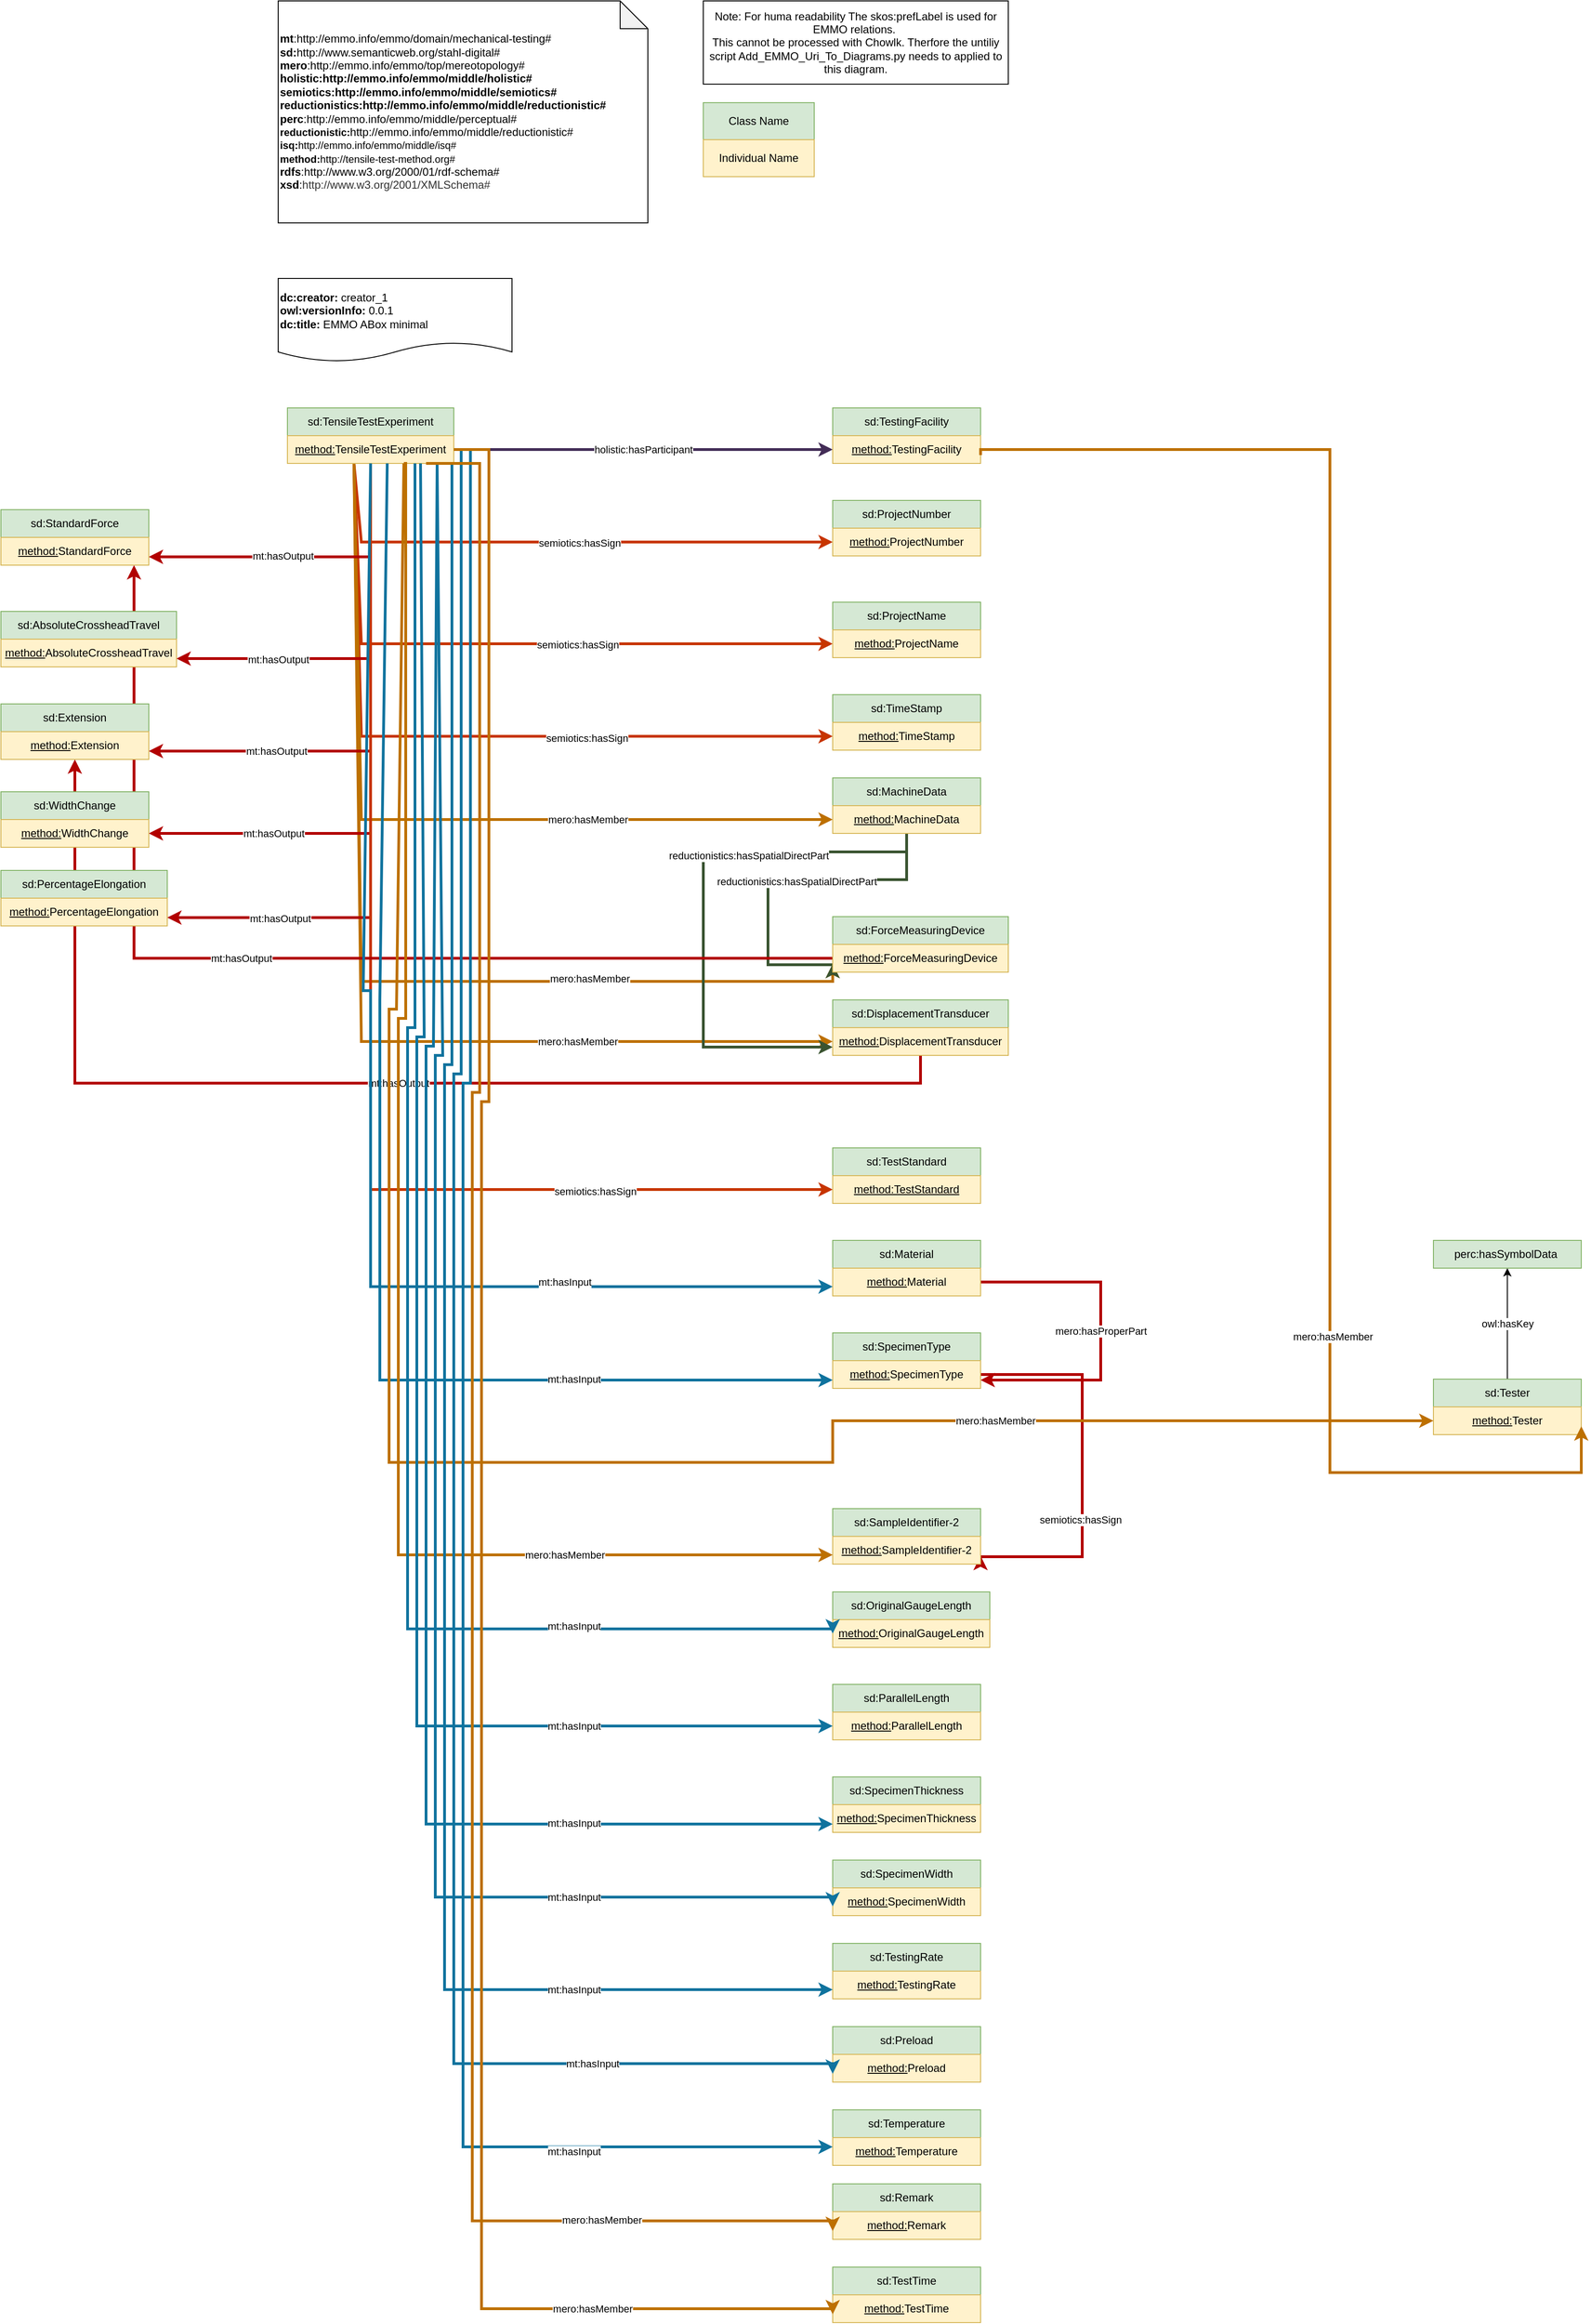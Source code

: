 <mxfile>
    <diagram id="MbO1F1-AU7AEPvD1gtbR" name="Page-1">
        <mxGraphModel dx="1522" dy="308" grid="1" gridSize="10" guides="1" tooltips="1" connect="1" arrows="1" fold="1" page="1" pageScale="1" pageWidth="850" pageHeight="1100" math="0" shadow="0">
            <root>
                <mxCell id="0"/>
                <mxCell id="1" parent="0"/>
                <mxCell id="Aho0608CdJAPeJk4nf0i-1" value="&lt;div&gt;&lt;b&gt;mt&lt;/b&gt;:http://emmo.info/emmo/domain/mechanical-testing#&lt;/div&gt;&lt;div&gt;&lt;b&gt;sd:&lt;/b&gt;http://www.semanticweb.org/stahl-digital#&lt;/div&gt;&lt;div&gt;&lt;b&gt;mero&lt;/b&gt;:http://emmo.info/emmo/top/mereotopology#&lt;/div&gt;&lt;div&gt;&lt;b&gt;holistic:http://emmo.info/emmo/middle/holistic#&lt;/b&gt;&lt;br&gt;&lt;/div&gt;&lt;div&gt;&lt;b&gt;semiotics:http://emmo.info/emmo/middle/semiotics#&lt;/b&gt;&lt;br&gt;&lt;/div&gt;&lt;div&gt;&lt;b&gt;reductionistics:http://emmo.info/emmo/middle/reductionistic#&lt;/b&gt;&lt;br&gt;&lt;/div&gt;&lt;div&gt;&lt;b&gt;perc&lt;/b&gt;:http://emmo.info/emmo/middle/perceptual#&lt;/div&gt;&lt;span style=&quot;font-size: 11px ; text-align: center ; background-color: rgb(255 , 255 , 255)&quot;&gt;&lt;b&gt;reductionistic:&lt;/b&gt;&lt;/span&gt;http://emmo.info/emmo/middle/reductionistic#&lt;br&gt;&lt;span style=&quot;text-align: center ; background-color: rgb(255 , 255 , 255)&quot;&gt;&lt;span style=&quot;font-size: 11px&quot;&gt;&lt;b&gt;isq:&lt;/b&gt;http://emmo.info/emmo/middle/isq#&lt;/span&gt;&lt;/span&gt;&lt;br&gt;&lt;span style=&quot;text-align: center ; background-color: rgb(255 , 255 , 255)&quot;&gt;&lt;span style=&quot;font-size: 11px&quot;&gt;&lt;b&gt;method:&lt;/b&gt;http://tensile-test-method.org#&lt;br&gt;&lt;/span&gt;&lt;/span&gt;&lt;span style=&quot;text-align: center ; background-color: rgb(255 , 255 , 255)&quot;&gt;&lt;b&gt;rdfs&lt;/b&gt;:http://www.w3.org/2000/01/rdf-schema#&lt;br&gt;&lt;b&gt;xsd&lt;/b&gt;:&lt;/span&gt;&lt;span style=&quot;color: rgb(51 , 51 , 51) ; font-family: &amp;#34;arial&amp;#34; , &amp;#34;helvetica&amp;#34; , sans-serif ; background-color: rgb(253 , 253 , 253)&quot;&gt;http://www.w3.org/2001/XMLSchema#&lt;/span&gt;&lt;span style=&quot;text-align: center ; background-color: rgb(255 , 255 , 255)&quot;&gt;&lt;br&gt;&lt;/span&gt;" style="shape=note;whiteSpace=wrap;html=1;backgroundOutline=1;darkOpacity=0.05;align=left;" parent="1" vertex="1">
                    <mxGeometry x="40" y="20" width="400" height="240" as="geometry"/>
                </mxCell>
                <mxCell id="Aho0608CdJAPeJk4nf0i-2" value="&lt;div&gt;&lt;b&gt;dc:creator:&lt;/b&gt;&amp;nbsp;creator_1&lt;/div&gt;&lt;div&gt;&lt;b&gt;owl:versionInfo:&lt;/b&gt; 0.0.1&lt;/div&gt;&lt;div&gt;&lt;b&gt;dc:title:&lt;/b&gt;&amp;nbsp;EMMO ABox minimal&lt;/div&gt;" style="shape=document;whiteSpace=wrap;html=1;boundedLbl=1;labelBackgroundColor=#ffffff;strokeColor=#000000;fontSize=12;fontColor=#000000;size=0.233;align=left;" parent="1" vertex="1">
                    <mxGeometry x="40" y="320" width="253" height="90" as="geometry"/>
                </mxCell>
                <mxCell id="52x7mqhV2QeOhI0MQU4t-1" value="sd:TensileTestExperiment" style="rounded=0;whiteSpace=wrap;html=1;snapToPoint=1;points=[[0.1,0],[0.2,0],[0.3,0],[0.4,0],[0.5,0],[0.6,0],[0.7,0],[0.8,0],[0.9,0],[0,0.1],[0,0.3],[0,0.5],[0,0.7],[0,0.9],[0.1,1],[0.2,1],[0.3,1],[0.4,1],[0.5,1],[0.6,1],[0.7,1],[0.8,1],[0.9,1],[1,0.1],[1,0.3],[1,0.5],[1,0.7],[1,0.9]];fillColor=#d5e8d4;strokeColor=#82b366;" parent="1" vertex="1">
                    <mxGeometry x="50" y="460" width="180" height="30" as="geometry"/>
                </mxCell>
                <mxCell id="52x7mqhV2QeOhI0MQU4t-13" value="&lt;span style=&quot;text-align: left&quot;&gt;holistic:hasParticipant&lt;/span&gt;" style="edgeStyle=orthogonalEdgeStyle;rounded=0;orthogonalLoop=1;jettySize=auto;html=1;entryX=0;entryY=0.5;entryDx=0;entryDy=0;strokeWidth=3;fillColor=#76608a;strokeColor=#432D57;" parent="1" source="52x7mqhV2QeOhI0MQU4t-2" target="52x7mqhV2QeOhI0MQU4t-10" edge="1">
                    <mxGeometry relative="1" as="geometry"/>
                </mxCell>
                <mxCell id="52x7mqhV2QeOhI0MQU4t-16" style="edgeStyle=orthogonalEdgeStyle;rounded=0;orthogonalLoop=1;jettySize=auto;html=1;entryX=0;entryY=0.5;entryDx=0;entryDy=0;strokeWidth=3;fillColor=#fa6800;strokeColor=#C73500;" parent="1" source="52x7mqhV2QeOhI0MQU4t-2" target="52x7mqhV2QeOhI0MQU4t-15" edge="1">
                    <mxGeometry relative="1" as="geometry">
                        <Array as="points">
                            <mxPoint x="130" y="605"/>
                        </Array>
                    </mxGeometry>
                </mxCell>
                <mxCell id="52x7mqhV2QeOhI0MQU4t-17" value="&lt;div&gt;semiotics:hasSign&lt;/div&gt;" style="edgeLabel;html=1;align=center;verticalAlign=middle;resizable=0;points=[];" parent="52x7mqhV2QeOhI0MQU4t-16" vertex="1" connectable="0">
                    <mxGeometry x="0.08" y="-1" relative="1" as="geometry">
                        <mxPoint as="offset"/>
                    </mxGeometry>
                </mxCell>
                <mxCell id="K1DR-HrEcx6b5tSy_DyY-3" style="edgeStyle=orthogonalEdgeStyle;rounded=0;orthogonalLoop=1;jettySize=auto;html=1;entryX=0;entryY=0.5;entryDx=0;entryDy=0;strokeWidth=3;fillColor=#fa6800;strokeColor=#C73500;" parent="1" source="52x7mqhV2QeOhI0MQU4t-2" target="52x7mqhV2QeOhI0MQU4t-19" edge="1">
                    <mxGeometry relative="1" as="geometry">
                        <Array as="points">
                            <mxPoint x="130" y="715"/>
                        </Array>
                    </mxGeometry>
                </mxCell>
                <mxCell id="K1DR-HrEcx6b5tSy_DyY-4" value="&lt;span style=&quot;color: rgba(0 , 0 , 0 , 0) ; font-family: monospace ; font-size: 0px ; background-color: rgb(248 , 249 , 250)&quot;&gt;%3CmxGraphModel%3E%3Croot%3E%3CmxCell%20id%3D%220%22%2F%3E%3CmxCell%20id%3D%221%22%20parent%3D%220%22%2F%3E%3CmxCell%20id%3D%222%22%20value%3D%22%26lt%3Bdiv%20style%3D%26quot%3Btext-align%3A%20left%26quot%3B%26gt%3Bsemiotics%3A%26lt%3Bspan%20style%3D%26quot%3Bfont-size%3A%2012px%20%3B%20background-color%3A%20rgb(248%20%2C%20249%20%2C%20250)%26quot%3B%26gt%3BhasSign%26lt%3B%2Fspan%26gt%3B%26lt%3B%2Fdiv%26gt%3B%22%20style%3D%22edgeLabel%3Bhtml%3D1%3Balign%3Dcenter%3BverticalAlign%3Dmiddle%3Bresizable%3D0%3Bpoints%3D%5B%5D%3B%22%20vertex%3D%221%22%20connectable%3D%220%22%20parent%3D%221%22%3E%3CmxGeometry%20x%3D%22366.469%22%20y%3D%22606.032%22%20as%3D%22geometry%22%2F%3E%3C%2FmxCell%3E%3C%2Froot%3E%3C%2FmxGraphModel%3E&lt;/span&gt;" style="edgeLabel;html=1;align=center;verticalAlign=middle;resizable=0;points=[];" parent="K1DR-HrEcx6b5tSy_DyY-3" vertex="1" connectable="0">
                    <mxGeometry x="0.239" y="3" relative="1" as="geometry">
                        <mxPoint as="offset"/>
                    </mxGeometry>
                </mxCell>
                <mxCell id="K1DR-HrEcx6b5tSy_DyY-5" value="&lt;span style=&quot;color: rgba(0 , 0 , 0 , 0) ; font-family: monospace ; font-size: 0px ; background-color: rgb(248 , 249 , 250)&quot;&gt;%3CmxGraphModel%3E%3Croot%3E%3CmxCell%20id%3D%220%22%2F%3E%3CmxCell%20id%3D%221%22%20parent%3D%220%22%2F%3E%3CmxCell%20id%3D%222%22%20value%3D%22%26lt%3Bdiv%20style%3D%26quot%3Btext-align%3A%20left%26quot%3B%26gt%3Bsemiotics%3A%26lt%3Bspan%20style%3D%26quot%3Bfont-size%3A%2012px%20%3B%20background-color%3A%20rgb(248%20%2C%20249%20%2C%20250)%26quot%3B%26gt%3BhasSign%26lt%3B%2Fspan%26gt%3B%26lt%3B%2Fdiv%26gt%3B%22%20style%3D%22edgeLabel%3Bhtml%3D1%3Balign%3Dcenter%3BverticalAlign%3Dmiddle%3Bresizable%3D0%3Bpoints%3D%5B%5D%3B%22%20vertex%3D%221%22%20connectable%3D%220%22%20parent%3D%221%22%3E%3CmxGeometry%20x%3D%22366.469%22%20y%3D%22606.032%22%20as%3D%22geometry%22%2F%3E%3C%2FmxCell%3E%3C%2Froot%3E%3C%2FmxGraphModel%3E&lt;/span&gt;" style="edgeLabel;html=1;align=center;verticalAlign=middle;resizable=0;points=[];" parent="K1DR-HrEcx6b5tSy_DyY-3" vertex="1" connectable="0">
                    <mxGeometry x="0.242" y="1" relative="1" as="geometry">
                        <mxPoint as="offset"/>
                    </mxGeometry>
                </mxCell>
                <mxCell id="K1DR-HrEcx6b5tSy_DyY-6" value="semiotics:hasSign" style="edgeLabel;html=1;align=center;verticalAlign=middle;resizable=0;points=[];" parent="K1DR-HrEcx6b5tSy_DyY-3" vertex="1" connectable="0">
                    <mxGeometry x="0.216" y="-1" relative="1" as="geometry">
                        <mxPoint as="offset"/>
                    </mxGeometry>
                </mxCell>
                <mxCell id="K1DR-HrEcx6b5tSy_DyY-8" style="edgeStyle=orthogonalEdgeStyle;rounded=0;orthogonalLoop=1;jettySize=auto;html=1;entryX=0;entryY=0.5;entryDx=0;entryDy=0;strokeWidth=3;fillColor=#fa6800;strokeColor=#C73500;" parent="1" source="52x7mqhV2QeOhI0MQU4t-2" target="0ehg9j5WhLLIWPfiLfwA-8" edge="1">
                    <mxGeometry relative="1" as="geometry">
                        <Array as="points">
                            <mxPoint x="130" y="815"/>
                        </Array>
                    </mxGeometry>
                </mxCell>
                <mxCell id="K1DR-HrEcx6b5tSy_DyY-12" value="semiotics:&lt;font style=&quot;font-size: 11px&quot;&gt;hasSign&lt;/font&gt;" style="edgeLabel;html=1;align=center;verticalAlign=middle;resizable=0;points=[];" parent="K1DR-HrEcx6b5tSy_DyY-8" vertex="1" connectable="0">
                    <mxGeometry x="0.339" y="-2" relative="1" as="geometry">
                        <mxPoint as="offset"/>
                    </mxGeometry>
                </mxCell>
                <mxCell id="K1DR-HrEcx6b5tSy_DyY-9" style="edgeStyle=orthogonalEdgeStyle;rounded=0;orthogonalLoop=1;jettySize=auto;html=1;entryX=0;entryY=0.5;entryDx=0;entryDy=0;strokeWidth=3;fillColor=#f0a30a;strokeColor=#BD7000;" parent="1" source="52x7mqhV2QeOhI0MQU4t-2" target="0ehg9j5WhLLIWPfiLfwA-12" edge="1">
                    <mxGeometry relative="1" as="geometry">
                        <Array as="points">
                            <mxPoint x="130" y="905"/>
                        </Array>
                    </mxGeometry>
                </mxCell>
                <mxCell id="K1DR-HrEcx6b5tSy_DyY-13" value="mero:hasMember" style="edgeLabel;html=1;align=center;verticalAlign=middle;resizable=0;points=[];" parent="K1DR-HrEcx6b5tSy_DyY-9" vertex="1" connectable="0">
                    <mxGeometry x="0.408" relative="1" as="geometry">
                        <mxPoint as="offset"/>
                    </mxGeometry>
                </mxCell>
                <mxCell id="K1DR-HrEcx6b5tSy_DyY-10" style="edgeStyle=orthogonalEdgeStyle;rounded=0;orthogonalLoop=1;jettySize=auto;html=1;entryX=0;entryY=0.7;entryDx=0;entryDy=0;strokeWidth=3;fillColor=#f0a30a;strokeColor=#BD7000;" parent="1" source="52x7mqhV2QeOhI0MQU4t-2" target="0ehg9j5WhLLIWPfiLfwA-17" edge="1">
                    <mxGeometry relative="1" as="geometry">
                        <Array as="points">
                            <mxPoint x="130" y="1080"/>
                            <mxPoint x="640" y="1080"/>
                        </Array>
                    </mxGeometry>
                </mxCell>
                <mxCell id="K1DR-HrEcx6b5tSy_DyY-14" value="mero:hasMember" style="edgeLabel;html=1;align=center;verticalAlign=middle;resizable=0;points=[];" parent="K1DR-HrEcx6b5tSy_DyY-10" vertex="1" connectable="0">
                    <mxGeometry x="0.482" y="3" relative="1" as="geometry">
                        <mxPoint as="offset"/>
                    </mxGeometry>
                </mxCell>
                <mxCell id="K1DR-HrEcx6b5tSy_DyY-11" style="edgeStyle=orthogonalEdgeStyle;rounded=0;orthogonalLoop=1;jettySize=auto;html=1;entryX=0;entryY=0.5;entryDx=0;entryDy=0;strokeWidth=3;fillColor=#f0a30a;strokeColor=#BD7000;" parent="1" source="52x7mqhV2QeOhI0MQU4t-2" target="0ehg9j5WhLLIWPfiLfwA-21" edge="1">
                    <mxGeometry relative="1" as="geometry">
                        <Array as="points">
                            <mxPoint x="130" y="1145"/>
                        </Array>
                    </mxGeometry>
                </mxCell>
                <mxCell id="K1DR-HrEcx6b5tSy_DyY-15" value="mero:hasMember" style="edgeLabel;html=1;align=center;verticalAlign=middle;resizable=0;points=[];" parent="K1DR-HrEcx6b5tSy_DyY-11" vertex="1" connectable="0">
                    <mxGeometry x="0.514" relative="1" as="geometry">
                        <mxPoint as="offset"/>
                    </mxGeometry>
                </mxCell>
                <mxCell id="K1DR-HrEcx6b5tSy_DyY-37" style="edgeStyle=orthogonalEdgeStyle;rounded=0;orthogonalLoop=1;jettySize=auto;html=1;entryX=1;entryY=0.7;entryDx=0;entryDy=0;strokeWidth=3;fillColor=#e51400;strokeColor=#B20000;" parent="1" source="52x7mqhV2QeOhI0MQU4t-2" target="K1DR-HrEcx6b5tSy_DyY-28" edge="1">
                    <mxGeometry relative="1" as="geometry">
                        <Array as="points">
                            <mxPoint x="140" y="621"/>
                        </Array>
                    </mxGeometry>
                </mxCell>
                <mxCell id="K1DR-HrEcx6b5tSy_DyY-42" value="mt:hasOutput" style="edgeLabel;html=1;align=center;verticalAlign=middle;resizable=0;points=[];" parent="K1DR-HrEcx6b5tSy_DyY-37" vertex="1" connectable="0">
                    <mxGeometry x="0.15" y="-1" relative="1" as="geometry">
                        <mxPoint as="offset"/>
                    </mxGeometry>
                </mxCell>
                <mxCell id="K1DR-HrEcx6b5tSy_DyY-38" style="edgeStyle=orthogonalEdgeStyle;rounded=0;orthogonalLoop=1;jettySize=auto;html=1;entryX=1;entryY=0.7;entryDx=0;entryDy=0;strokeWidth=3;fillColor=#e51400;strokeColor=#B20000;" parent="1" source="52x7mqhV2QeOhI0MQU4t-2" target="K1DR-HrEcx6b5tSy_DyY-30" edge="1">
                    <mxGeometry relative="1" as="geometry">
                        <Array as="points">
                            <mxPoint x="140" y="731"/>
                        </Array>
                    </mxGeometry>
                </mxCell>
                <mxCell id="K1DR-HrEcx6b5tSy_DyY-45" value="mt:hasOutput" style="edgeLabel;html=1;align=center;verticalAlign=middle;resizable=0;points=[];" parent="K1DR-HrEcx6b5tSy_DyY-38" vertex="1" connectable="0">
                    <mxGeometry x="0.477" y="1" relative="1" as="geometry">
                        <mxPoint as="offset"/>
                    </mxGeometry>
                </mxCell>
                <mxCell id="K1DR-HrEcx6b5tSy_DyY-39" style="edgeStyle=orthogonalEdgeStyle;rounded=0;orthogonalLoop=1;jettySize=auto;html=1;entryX=1;entryY=0.7;entryDx=0;entryDy=0;strokeWidth=3;fillColor=#e51400;strokeColor=#B20000;" parent="1" source="52x7mqhV2QeOhI0MQU4t-2" target="K1DR-HrEcx6b5tSy_DyY-32" edge="1">
                    <mxGeometry relative="1" as="geometry">
                        <Array as="points">
                            <mxPoint x="140" y="831"/>
                        </Array>
                    </mxGeometry>
                </mxCell>
                <mxCell id="K1DR-HrEcx6b5tSy_DyY-46" value="mt:hasOutput" style="edgeLabel;html=1;align=center;verticalAlign=middle;resizable=0;points=[];" parent="K1DR-HrEcx6b5tSy_DyY-39" vertex="1" connectable="0">
                    <mxGeometry x="0.5" relative="1" as="geometry">
                        <mxPoint as="offset"/>
                    </mxGeometry>
                </mxCell>
                <mxCell id="K1DR-HrEcx6b5tSy_DyY-40" style="edgeStyle=orthogonalEdgeStyle;rounded=0;orthogonalLoop=1;jettySize=auto;html=1;entryX=1;entryY=0.5;entryDx=0;entryDy=0;strokeWidth=3;fillColor=#e51400;strokeColor=#B20000;" parent="1" source="52x7mqhV2QeOhI0MQU4t-2" target="K1DR-HrEcx6b5tSy_DyY-34" edge="1">
                    <mxGeometry relative="1" as="geometry">
                        <Array as="points">
                            <mxPoint x="140" y="920"/>
                        </Array>
                    </mxGeometry>
                </mxCell>
                <mxCell id="K1DR-HrEcx6b5tSy_DyY-47" value="mt:hasOutput" style="edgeLabel;html=1;align=center;verticalAlign=middle;resizable=0;points=[];" parent="K1DR-HrEcx6b5tSy_DyY-40" vertex="1" connectable="0">
                    <mxGeometry x="0.58" relative="1" as="geometry">
                        <mxPoint as="offset"/>
                    </mxGeometry>
                </mxCell>
                <mxCell id="K1DR-HrEcx6b5tSy_DyY-41" style="edgeStyle=orthogonalEdgeStyle;rounded=0;orthogonalLoop=1;jettySize=auto;html=1;entryX=1;entryY=0.7;entryDx=0;entryDy=0;strokeWidth=3;fillColor=#e51400;strokeColor=#B20000;" parent="1" source="52x7mqhV2QeOhI0MQU4t-2" target="K1DR-HrEcx6b5tSy_DyY-36" edge="1">
                    <mxGeometry relative="1" as="geometry">
                        <Array as="points">
                            <mxPoint x="140" y="1011"/>
                        </Array>
                    </mxGeometry>
                </mxCell>
                <mxCell id="K1DR-HrEcx6b5tSy_DyY-48" value="mt:hasOutput" style="edgeLabel;html=1;align=center;verticalAlign=middle;resizable=0;points=[];" parent="K1DR-HrEcx6b5tSy_DyY-41" vertex="1" connectable="0">
                    <mxGeometry x="0.657" y="1" relative="1" as="geometry">
                        <mxPoint as="offset"/>
                    </mxGeometry>
                </mxCell>
                <mxCell id="8oTXb7bl4t1_1FCLeJAp-29" style="edgeStyle=orthogonalEdgeStyle;rounded=0;orthogonalLoop=1;jettySize=auto;html=1;entryX=0;entryY=0.5;entryDx=0;entryDy=0;strokeWidth=3;fillColor=#fa6800;strokeColor=#C73500;" parent="1" source="52x7mqhV2QeOhI0MQU4t-2" target="8oTXb7bl4t1_1FCLeJAp-2" edge="1">
                    <mxGeometry relative="1" as="geometry">
                        <Array as="points">
                            <mxPoint x="140" y="1305"/>
                        </Array>
                    </mxGeometry>
                </mxCell>
                <mxCell id="8oTXb7bl4t1_1FCLeJAp-31" value="semiotics:hasSign" style="edgeLabel;html=1;align=center;verticalAlign=middle;resizable=0;points=[];" parent="8oTXb7bl4t1_1FCLeJAp-29" vertex="1" connectable="0">
                    <mxGeometry x="0.599" y="-2" relative="1" as="geometry">
                        <mxPoint as="offset"/>
                    </mxGeometry>
                </mxCell>
                <mxCell id="52x7mqhV2QeOhI0MQU4t-2" value="&lt;u&gt;method:&lt;/u&gt;TensileTestExperiment" style="rounded=0;whiteSpace=wrap;html=1;snapToPoint=1;points=[[0.1,0],[0.2,0],[0.3,0],[0.4,0],[0.5,0],[0.6,0],[0.7,0],[0.8,0],[0.9,0],[0,0.1],[0,0.3],[0,0.5],[0,0.7],[0,0.9],[0.1,1],[0.2,1],[0.3,1],[0.4,1],[0.5,1],[0.6,1],[0.7,1],[0.8,1],[0.9,1],[1,0.1],[1,0.3],[1,0.5],[1,0.7],[1,0.9]];fillColor=#fff2cc;strokeColor=#d6b656;" parent="1" vertex="1">
                    <mxGeometry x="50" y="490" width="180" height="30" as="geometry"/>
                </mxCell>
                <mxCell id="52x7mqhV2QeOhI0MQU4t-9" value="sd:TestingFacility" style="rounded=0;whiteSpace=wrap;html=1;snapToPoint=1;points=[[0.1,0],[0.2,0],[0.3,0],[0.4,0],[0.5,0],[0.6,0],[0.7,0],[0.8,0],[0.9,0],[0,0.1],[0,0.3],[0,0.5],[0,0.7],[0,0.9],[0.1,1],[0.2,1],[0.3,1],[0.4,1],[0.5,1],[0.6,1],[0.7,1],[0.8,1],[0.9,1],[1,0.1],[1,0.3],[1,0.5],[1,0.7],[1,0.9]];fillColor=#d5e8d4;strokeColor=#82b366;" parent="1" vertex="1">
                    <mxGeometry x="640" y="460" width="160" height="30" as="geometry"/>
                </mxCell>
                <mxCell id="52x7mqhV2QeOhI0MQU4t-10" value="&lt;u&gt;method:&lt;/u&gt;TestingFacility" style="rounded=0;whiteSpace=wrap;html=1;snapToPoint=1;points=[[0.1,0],[0.2,0],[0.3,0],[0.4,0],[0.5,0],[0.6,0],[0.7,0],[0.8,0],[0.9,0],[0,0.1],[0,0.3],[0,0.5],[0,0.7],[0,0.9],[0.1,1],[0.2,1],[0.3,1],[0.4,1],[0.5,1],[0.6,1],[0.7,1],[0.8,1],[0.9,1],[1,0.1],[1,0.3],[1,0.5],[1,0.7],[1,0.9]];fillColor=#fff2cc;strokeColor=#d6b656;" parent="1" vertex="1">
                    <mxGeometry x="640" y="490" width="160" height="30" as="geometry"/>
                </mxCell>
                <mxCell id="52x7mqhV2QeOhI0MQU4t-14" value="sd:ProjectNumber" style="rounded=0;whiteSpace=wrap;html=1;snapToPoint=1;points=[[0.1,0],[0.2,0],[0.3,0],[0.4,0],[0.5,0],[0.6,0],[0.7,0],[0.8,0],[0.9,0],[0,0.1],[0,0.3],[0,0.5],[0,0.7],[0,0.9],[0.1,1],[0.2,1],[0.3,1],[0.4,1],[0.5,1],[0.6,1],[0.7,1],[0.8,1],[0.9,1],[1,0.1],[1,0.3],[1,0.5],[1,0.7],[1,0.9]];fillColor=#d5e8d4;strokeColor=#82b366;" parent="1" vertex="1">
                    <mxGeometry x="640" y="560" width="160" height="30" as="geometry"/>
                </mxCell>
                <mxCell id="52x7mqhV2QeOhI0MQU4t-15" value="&lt;u&gt;method:&lt;/u&gt;ProjectNumber" style="rounded=0;whiteSpace=wrap;html=1;snapToPoint=1;points=[[0.1,0],[0.2,0],[0.3,0],[0.4,0],[0.5,0],[0.6,0],[0.7,0],[0.8,0],[0.9,0],[0,0.1],[0,0.3],[0,0.5],[0,0.7],[0,0.9],[0.1,1],[0.2,1],[0.3,1],[0.4,1],[0.5,1],[0.6,1],[0.7,1],[0.8,1],[0.9,1],[1,0.1],[1,0.3],[1,0.5],[1,0.7],[1,0.9]];fillColor=#fff2cc;strokeColor=#d6b656;" parent="1" vertex="1">
                    <mxGeometry x="640" y="590" width="160" height="30" as="geometry"/>
                </mxCell>
                <mxCell id="52x7mqhV2QeOhI0MQU4t-18" value="sd:ProjectName" style="rounded=0;whiteSpace=wrap;html=1;snapToPoint=1;points=[[0.1,0],[0.2,0],[0.3,0],[0.4,0],[0.5,0],[0.6,0],[0.7,0],[0.8,0],[0.9,0],[0,0.1],[0,0.3],[0,0.5],[0,0.7],[0,0.9],[0.1,1],[0.2,1],[0.3,1],[0.4,1],[0.5,1],[0.6,1],[0.7,1],[0.8,1],[0.9,1],[1,0.1],[1,0.3],[1,0.5],[1,0.7],[1,0.9]];fillColor=#d5e8d4;strokeColor=#82b366;" parent="1" vertex="1">
                    <mxGeometry x="640" y="670" width="160" height="30" as="geometry"/>
                </mxCell>
                <mxCell id="52x7mqhV2QeOhI0MQU4t-19" value="&lt;u&gt;method:&lt;/u&gt;ProjectName" style="rounded=0;whiteSpace=wrap;html=1;snapToPoint=1;points=[[0.1,0],[0.2,0],[0.3,0],[0.4,0],[0.5,0],[0.6,0],[0.7,0],[0.8,0],[0.9,0],[0,0.1],[0,0.3],[0,0.5],[0,0.7],[0,0.9],[0.1,1],[0.2,1],[0.3,1],[0.4,1],[0.5,1],[0.6,1],[0.7,1],[0.8,1],[0.9,1],[1,0.1],[1,0.3],[1,0.5],[1,0.7],[1,0.9]];fillColor=#fff2cc;strokeColor=#d6b656;" parent="1" vertex="1">
                    <mxGeometry x="640" y="700" width="160" height="30" as="geometry"/>
                </mxCell>
                <mxCell id="0ehg9j5WhLLIWPfiLfwA-2" value="Note: For huma readability The skos:prefLabel is used for EMMO relations.&amp;nbsp;&lt;br&gt;This cannot be processed with Chowlk. Therfore the untiliy script Add_EMMO_Uri_To_Diagrams.py needs to applied to this diagram." style="rounded=0;whiteSpace=wrap;html=1;" parent="1" vertex="1">
                    <mxGeometry x="500" y="20" width="330" height="90" as="geometry"/>
                </mxCell>
                <mxCell id="0ehg9j5WhLLIWPfiLfwA-3" value="Class Name" style="rounded=0;whiteSpace=wrap;html=1;fillColor=#d5e8d4;strokeColor=#82b366;" parent="1" vertex="1">
                    <mxGeometry x="500" y="130" width="120" height="40" as="geometry"/>
                </mxCell>
                <mxCell id="0ehg9j5WhLLIWPfiLfwA-4" value="Individual Name" style="rounded=0;whiteSpace=wrap;html=1;fillColor=#fff2cc;strokeColor=#d6b656;" parent="1" vertex="1">
                    <mxGeometry x="500" y="170" width="120" height="40" as="geometry"/>
                </mxCell>
                <mxCell id="0ehg9j5WhLLIWPfiLfwA-7" value="sd:TimeStamp" style="rounded=0;whiteSpace=wrap;html=1;snapToPoint=1;points=[[0.1,0],[0.2,0],[0.3,0],[0.4,0],[0.5,0],[0.6,0],[0.7,0],[0.8,0],[0.9,0],[0,0.1],[0,0.3],[0,0.5],[0,0.7],[0,0.9],[0.1,1],[0.2,1],[0.3,1],[0.4,1],[0.5,1],[0.6,1],[0.7,1],[0.8,1],[0.9,1],[1,0.1],[1,0.3],[1,0.5],[1,0.7],[1,0.9]];fillColor=#d5e8d4;strokeColor=#82b366;" parent="1" vertex="1">
                    <mxGeometry x="640" y="770" width="160" height="30" as="geometry"/>
                </mxCell>
                <mxCell id="0ehg9j5WhLLIWPfiLfwA-8" value="&lt;u&gt;method:&lt;/u&gt;TimeStamp" style="rounded=0;whiteSpace=wrap;html=1;snapToPoint=1;points=[[0.1,0],[0.2,0],[0.3,0],[0.4,0],[0.5,0],[0.6,0],[0.7,0],[0.8,0],[0.9,0],[0,0.1],[0,0.3],[0,0.5],[0,0.7],[0,0.9],[0.1,1],[0.2,1],[0.3,1],[0.4,1],[0.5,1],[0.6,1],[0.7,1],[0.8,1],[0.9,1],[1,0.1],[1,0.3],[1,0.5],[1,0.7],[1,0.9]];fillColor=#fff2cc;strokeColor=#d6b656;" parent="1" vertex="1">
                    <mxGeometry x="640" y="800" width="160" height="30" as="geometry"/>
                </mxCell>
                <mxCell id="0ehg9j5WhLLIWPfiLfwA-11" value="sd:MachineData" style="rounded=0;whiteSpace=wrap;html=1;snapToPoint=1;points=[[0.1,0],[0.2,0],[0.3,0],[0.4,0],[0.5,0],[0.6,0],[0.7,0],[0.8,0],[0.9,0],[0,0.1],[0,0.3],[0,0.5],[0,0.7],[0,0.9],[0.1,1],[0.2,1],[0.3,1],[0.4,1],[0.5,1],[0.6,1],[0.7,1],[0.8,1],[0.9,1],[1,0.1],[1,0.3],[1,0.5],[1,0.7],[1,0.9]];fillColor=#d5e8d4;strokeColor=#82b366;" parent="1" vertex="1">
                    <mxGeometry x="640" y="860" width="160" height="30" as="geometry"/>
                </mxCell>
                <mxCell id="K1DR-HrEcx6b5tSy_DyY-16" style="edgeStyle=orthogonalEdgeStyle;rounded=0;orthogonalLoop=1;jettySize=auto;html=1;entryX=0;entryY=0.7;entryDx=0;entryDy=0;strokeWidth=3;fillColor=#6d8764;strokeColor=#3A5431;" parent="1" source="0ehg9j5WhLLIWPfiLfwA-12" target="0ehg9j5WhLLIWPfiLfwA-17" edge="1">
                    <mxGeometry relative="1" as="geometry">
                        <Array as="points">
                            <mxPoint x="720" y="970"/>
                            <mxPoint x="570" y="970"/>
                            <mxPoint x="570" y="1062"/>
                            <mxPoint x="640" y="1062"/>
                        </Array>
                    </mxGeometry>
                </mxCell>
                <mxCell id="K1DR-HrEcx6b5tSy_DyY-19" value="reductionistics:hasSpatialDirectPart" style="edgeLabel;html=1;align=center;verticalAlign=middle;resizable=0;points=[];" parent="K1DR-HrEcx6b5tSy_DyY-16" vertex="1" connectable="0">
                    <mxGeometry x="-0.067" y="2" relative="1" as="geometry">
                        <mxPoint as="offset"/>
                    </mxGeometry>
                </mxCell>
                <mxCell id="K1DR-HrEcx6b5tSy_DyY-17" style="edgeStyle=orthogonalEdgeStyle;rounded=0;orthogonalLoop=1;jettySize=auto;html=1;entryX=0;entryY=0.7;entryDx=0;entryDy=0;strokeWidth=3;fillColor=#6d8764;strokeColor=#3A5431;" parent="1" source="0ehg9j5WhLLIWPfiLfwA-12" target="0ehg9j5WhLLIWPfiLfwA-21" edge="1">
                    <mxGeometry relative="1" as="geometry">
                        <Array as="points">
                            <mxPoint x="720" y="940"/>
                            <mxPoint x="500" y="940"/>
                            <mxPoint x="500" y="1151"/>
                        </Array>
                    </mxGeometry>
                </mxCell>
                <mxCell id="K1DR-HrEcx6b5tSy_DyY-18" value="reductionistics:hasSpatialDirectPart" style="edgeLabel;html=1;align=center;verticalAlign=middle;resizable=0;points=[];" parent="K1DR-HrEcx6b5tSy_DyY-17" vertex="1" connectable="0">
                    <mxGeometry x="-0.352" y="4" relative="1" as="geometry">
                        <mxPoint as="offset"/>
                    </mxGeometry>
                </mxCell>
                <mxCell id="0ehg9j5WhLLIWPfiLfwA-12" value="&lt;u&gt;method:&lt;/u&gt;MachineData" style="rounded=0;whiteSpace=wrap;html=1;snapToPoint=1;points=[[0.1,0],[0.2,0],[0.3,0],[0.4,0],[0.5,0],[0.6,0],[0.7,0],[0.8,0],[0.9,0],[0,0.1],[0,0.3],[0,0.5],[0,0.7],[0,0.9],[0.1,1],[0.2,1],[0.3,1],[0.4,1],[0.5,1],[0.6,1],[0.7,1],[0.8,1],[0.9,1],[1,0.1],[1,0.3],[1,0.5],[1,0.7],[1,0.9]];fillColor=#fff2cc;strokeColor=#d6b656;" parent="1" vertex="1">
                    <mxGeometry x="640" y="890" width="160" height="30" as="geometry"/>
                </mxCell>
                <mxCell id="0ehg9j5WhLLIWPfiLfwA-16" value="sd:ForceMeasuringDevice" style="rounded=0;whiteSpace=wrap;html=1;snapToPoint=1;points=[[0.1,0],[0.2,0],[0.3,0],[0.4,0],[0.5,0],[0.6,0],[0.7,0],[0.8,0],[0.9,0],[0,0.1],[0,0.3],[0,0.5],[0,0.7],[0,0.9],[0.1,1],[0.2,1],[0.3,1],[0.4,1],[0.5,1],[0.6,1],[0.7,1],[0.8,1],[0.9,1],[1,0.1],[1,0.3],[1,0.5],[1,0.7],[1,0.9]];fillColor=#d5e8d4;strokeColor=#82b366;" parent="1" vertex="1">
                    <mxGeometry x="640" y="1010" width="190" height="30" as="geometry"/>
                </mxCell>
                <mxCell id="K1DR-HrEcx6b5tSy_DyY-51" style="edgeStyle=orthogonalEdgeStyle;rounded=0;orthogonalLoop=1;jettySize=auto;html=1;entryX=0.9;entryY=1;entryDx=0;entryDy=0;strokeWidth=3;fillColor=#e51400;strokeColor=#B20000;" parent="1" source="0ehg9j5WhLLIWPfiLfwA-17" target="K1DR-HrEcx6b5tSy_DyY-28" edge="1">
                    <mxGeometry relative="1" as="geometry">
                        <Array as="points">
                            <mxPoint x="-116" y="1055"/>
                        </Array>
                    </mxGeometry>
                </mxCell>
                <mxCell id="K1DR-HrEcx6b5tSy_DyY-52" value="mt:hasOutput" style="edgeLabel;html=1;align=center;verticalAlign=middle;resizable=0;points=[];" parent="K1DR-HrEcx6b5tSy_DyY-51" vertex="1" connectable="0">
                    <mxGeometry x="0.078" relative="1" as="geometry">
                        <mxPoint x="-4" as="offset"/>
                    </mxGeometry>
                </mxCell>
                <mxCell id="0ehg9j5WhLLIWPfiLfwA-17" value="&lt;u&gt;method:&lt;/u&gt;ForceMeasuringDevice" style="rounded=0;whiteSpace=wrap;html=1;snapToPoint=1;points=[[0.1,0],[0.2,0],[0.3,0],[0.4,0],[0.5,0],[0.6,0],[0.7,0],[0.8,0],[0.9,0],[0,0.1],[0,0.3],[0,0.5],[0,0.7],[0,0.9],[0.1,1],[0.2,1],[0.3,1],[0.4,1],[0.5,1],[0.6,1],[0.7,1],[0.8,1],[0.9,1],[1,0.1],[1,0.3],[1,0.5],[1,0.7],[1,0.9]];fillColor=#fff2cc;strokeColor=#d6b656;" parent="1" vertex="1">
                    <mxGeometry x="640" y="1040" width="190" height="30" as="geometry"/>
                </mxCell>
                <mxCell id="0ehg9j5WhLLIWPfiLfwA-20" value="sd:DisplacementTransducer" style="rounded=0;whiteSpace=wrap;html=1;snapToPoint=1;points=[[0.1,0],[0.2,0],[0.3,0],[0.4,0],[0.5,0],[0.6,0],[0.7,0],[0.8,0],[0.9,0],[0,0.1],[0,0.3],[0,0.5],[0,0.7],[0,0.9],[0.1,1],[0.2,1],[0.3,1],[0.4,1],[0.5,1],[0.6,1],[0.7,1],[0.8,1],[0.9,1],[1,0.1],[1,0.3],[1,0.5],[1,0.7],[1,0.9]];fillColor=#d5e8d4;strokeColor=#82b366;" parent="1" vertex="1">
                    <mxGeometry x="640" y="1100" width="190" height="30" as="geometry"/>
                </mxCell>
                <mxCell id="K1DR-HrEcx6b5tSy_DyY-54" style="edgeStyle=orthogonalEdgeStyle;rounded=0;orthogonalLoop=1;jettySize=auto;html=1;entryX=0.5;entryY=1;entryDx=0;entryDy=0;strokeWidth=3;fillColor=#e51400;strokeColor=#B20000;" parent="1" source="0ehg9j5WhLLIWPfiLfwA-21" target="K1DR-HrEcx6b5tSy_DyY-32" edge="1">
                    <mxGeometry relative="1" as="geometry">
                        <Array as="points">
                            <mxPoint x="735" y="1190"/>
                            <mxPoint x="-180" y="1190"/>
                        </Array>
                    </mxGeometry>
                </mxCell>
                <mxCell id="K1DR-HrEcx6b5tSy_DyY-55" value="mt:hasOutput" style="edgeLabel;html=1;align=center;verticalAlign=middle;resizable=0;points=[];" parent="K1DR-HrEcx6b5tSy_DyY-54" vertex="1" connectable="0">
                    <mxGeometry x="-0.081" relative="1" as="geometry">
                        <mxPoint as="offset"/>
                    </mxGeometry>
                </mxCell>
                <mxCell id="0ehg9j5WhLLIWPfiLfwA-21" value="&lt;u&gt;method:&lt;/u&gt;DisplacementTransducer" style="rounded=0;whiteSpace=wrap;html=1;snapToPoint=1;points=[[0.1,0],[0.2,0],[0.3,0],[0.4,0],[0.5,0],[0.6,0],[0.7,0],[0.8,0],[0.9,0],[0,0.1],[0,0.3],[0,0.5],[0,0.7],[0,0.9],[0.1,1],[0.2,1],[0.3,1],[0.4,1],[0.5,1],[0.6,1],[0.7,1],[0.8,1],[0.9,1],[1,0.1],[1,0.3],[1,0.5],[1,0.7],[1,0.9]];fillColor=#fff2cc;strokeColor=#d6b656;" parent="1" vertex="1">
                    <mxGeometry x="640" y="1130" width="190" height="30" as="geometry"/>
                </mxCell>
                <mxCell id="K1DR-HrEcx6b5tSy_DyY-27" value="sd:StandardForce" style="rounded=0;whiteSpace=wrap;html=1;snapToPoint=1;points=[[0.1,0],[0.2,0],[0.3,0],[0.4,0],[0.5,0],[0.6,0],[0.7,0],[0.8,0],[0.9,0],[0,0.1],[0,0.3],[0,0.5],[0,0.7],[0,0.9],[0.1,1],[0.2,1],[0.3,1],[0.4,1],[0.5,1],[0.6,1],[0.7,1],[0.8,1],[0.9,1],[1,0.1],[1,0.3],[1,0.5],[1,0.7],[1,0.9]];fillColor=#d5e8d4;strokeColor=#82b366;" parent="1" vertex="1">
                    <mxGeometry x="-260" y="570" width="160" height="30" as="geometry"/>
                </mxCell>
                <mxCell id="K1DR-HrEcx6b5tSy_DyY-28" value="&lt;u&gt;method:&lt;/u&gt;StandardForce" style="rounded=0;whiteSpace=wrap;html=1;snapToPoint=1;points=[[0.1,0],[0.2,0],[0.3,0],[0.4,0],[0.5,0],[0.6,0],[0.7,0],[0.8,0],[0.9,0],[0,0.1],[0,0.3],[0,0.5],[0,0.7],[0,0.9],[0.1,1],[0.2,1],[0.3,1],[0.4,1],[0.5,1],[0.6,1],[0.7,1],[0.8,1],[0.9,1],[1,0.1],[1,0.3],[1,0.5],[1,0.7],[1,0.9]];fillColor=#fff2cc;strokeColor=#d6b656;" parent="1" vertex="1">
                    <mxGeometry x="-260" y="600" width="160" height="30" as="geometry"/>
                </mxCell>
                <mxCell id="K1DR-HrEcx6b5tSy_DyY-29" value="sd:AbsoluteCrossheadTravel" style="rounded=0;whiteSpace=wrap;html=1;snapToPoint=1;points=[[0.1,0],[0.2,0],[0.3,0],[0.4,0],[0.5,0],[0.6,0],[0.7,0],[0.8,0],[0.9,0],[0,0.1],[0,0.3],[0,0.5],[0,0.7],[0,0.9],[0.1,1],[0.2,1],[0.3,1],[0.4,1],[0.5,1],[0.6,1],[0.7,1],[0.8,1],[0.9,1],[1,0.1],[1,0.3],[1,0.5],[1,0.7],[1,0.9]];fillColor=#d5e8d4;strokeColor=#82b366;" parent="1" vertex="1">
                    <mxGeometry x="-260" y="680" width="190" height="30" as="geometry"/>
                </mxCell>
                <mxCell id="K1DR-HrEcx6b5tSy_DyY-30" value="&lt;u&gt;method:&lt;/u&gt;AbsoluteCrossheadTravel" style="rounded=0;whiteSpace=wrap;html=1;snapToPoint=1;points=[[0.1,0],[0.2,0],[0.3,0],[0.4,0],[0.5,0],[0.6,0],[0.7,0],[0.8,0],[0.9,0],[0,0.1],[0,0.3],[0,0.5],[0,0.7],[0,0.9],[0.1,1],[0.2,1],[0.3,1],[0.4,1],[0.5,1],[0.6,1],[0.7,1],[0.8,1],[0.9,1],[1,0.1],[1,0.3],[1,0.5],[1,0.7],[1,0.9]];fillColor=#fff2cc;strokeColor=#d6b656;" parent="1" vertex="1">
                    <mxGeometry x="-260" y="710" width="190" height="30" as="geometry"/>
                </mxCell>
                <mxCell id="K1DR-HrEcx6b5tSy_DyY-31" value="sd:Extension" style="rounded=0;whiteSpace=wrap;html=1;snapToPoint=1;points=[[0.1,0],[0.2,0],[0.3,0],[0.4,0],[0.5,0],[0.6,0],[0.7,0],[0.8,0],[0.9,0],[0,0.1],[0,0.3],[0,0.5],[0,0.7],[0,0.9],[0.1,1],[0.2,1],[0.3,1],[0.4,1],[0.5,1],[0.6,1],[0.7,1],[0.8,1],[0.9,1],[1,0.1],[1,0.3],[1,0.5],[1,0.7],[1,0.9]];fillColor=#d5e8d4;strokeColor=#82b366;" parent="1" vertex="1">
                    <mxGeometry x="-260" y="780" width="160" height="30" as="geometry"/>
                </mxCell>
                <mxCell id="K1DR-HrEcx6b5tSy_DyY-32" value="&lt;u&gt;method:&lt;/u&gt;Extension" style="rounded=0;whiteSpace=wrap;html=1;snapToPoint=1;points=[[0.1,0],[0.2,0],[0.3,0],[0.4,0],[0.5,0],[0.6,0],[0.7,0],[0.8,0],[0.9,0],[0,0.1],[0,0.3],[0,0.5],[0,0.7],[0,0.9],[0.1,1],[0.2,1],[0.3,1],[0.4,1],[0.5,1],[0.6,1],[0.7,1],[0.8,1],[0.9,1],[1,0.1],[1,0.3],[1,0.5],[1,0.7],[1,0.9]];fillColor=#fff2cc;strokeColor=#d6b656;" parent="1" vertex="1">
                    <mxGeometry x="-260" y="810" width="160" height="30" as="geometry"/>
                </mxCell>
                <mxCell id="K1DR-HrEcx6b5tSy_DyY-33" value="sd:WidthChange" style="rounded=0;whiteSpace=wrap;html=1;snapToPoint=1;points=[[0.1,0],[0.2,0],[0.3,0],[0.4,0],[0.5,0],[0.6,0],[0.7,0],[0.8,0],[0.9,0],[0,0.1],[0,0.3],[0,0.5],[0,0.7],[0,0.9],[0.1,1],[0.2,1],[0.3,1],[0.4,1],[0.5,1],[0.6,1],[0.7,1],[0.8,1],[0.9,1],[1,0.1],[1,0.3],[1,0.5],[1,0.7],[1,0.9]];fillColor=#d5e8d4;strokeColor=#82b366;" parent="1" vertex="1">
                    <mxGeometry x="-260" y="875" width="160" height="30" as="geometry"/>
                </mxCell>
                <mxCell id="K1DR-HrEcx6b5tSy_DyY-34" value="&lt;u&gt;method:&lt;/u&gt;WidthChange" style="rounded=0;whiteSpace=wrap;html=1;snapToPoint=1;points=[[0.1,0],[0.2,0],[0.3,0],[0.4,0],[0.5,0],[0.6,0],[0.7,0],[0.8,0],[0.9,0],[0,0.1],[0,0.3],[0,0.5],[0,0.7],[0,0.9],[0.1,1],[0.2,1],[0.3,1],[0.4,1],[0.5,1],[0.6,1],[0.7,1],[0.8,1],[0.9,1],[1,0.1],[1,0.3],[1,0.5],[1,0.7],[1,0.9]];fillColor=#fff2cc;strokeColor=#d6b656;" parent="1" vertex="1">
                    <mxGeometry x="-260" y="905" width="160" height="30" as="geometry"/>
                </mxCell>
                <mxCell id="K1DR-HrEcx6b5tSy_DyY-35" value="sd:PercentageElongation" style="rounded=0;whiteSpace=wrap;html=1;snapToPoint=1;points=[[0.1,0],[0.2,0],[0.3,0],[0.4,0],[0.5,0],[0.6,0],[0.7,0],[0.8,0],[0.9,0],[0,0.1],[0,0.3],[0,0.5],[0,0.7],[0,0.9],[0.1,1],[0.2,1],[0.3,1],[0.4,1],[0.5,1],[0.6,1],[0.7,1],[0.8,1],[0.9,1],[1,0.1],[1,0.3],[1,0.5],[1,0.7],[1,0.9]];fillColor=#d5e8d4;strokeColor=#82b366;" parent="1" vertex="1">
                    <mxGeometry x="-260" y="960" width="180" height="30" as="geometry"/>
                </mxCell>
                <mxCell id="K1DR-HrEcx6b5tSy_DyY-36" value="&lt;u&gt;method:&lt;/u&gt;PercentageElongation" style="rounded=0;whiteSpace=wrap;html=1;snapToPoint=1;points=[[0.1,0],[0.2,0],[0.3,0],[0.4,0],[0.5,0],[0.6,0],[0.7,0],[0.8,0],[0.9,0],[0,0.1],[0,0.3],[0,0.5],[0,0.7],[0,0.9],[0.1,1],[0.2,1],[0.3,1],[0.4,1],[0.5,1],[0.6,1],[0.7,1],[0.8,1],[0.9,1],[1,0.1],[1,0.3],[1,0.5],[1,0.7],[1,0.9]];fillColor=#fff2cc;strokeColor=#d6b656;" parent="1" vertex="1">
                    <mxGeometry x="-260" y="990" width="180" height="30" as="geometry"/>
                </mxCell>
                <mxCell id="8oTXb7bl4t1_1FCLeJAp-1" value="sd:TestStandard" style="rounded=0;whiteSpace=wrap;html=1;snapToPoint=1;points=[[0.1,0],[0.2,0],[0.3,0],[0.4,0],[0.5,0],[0.6,0],[0.7,0],[0.8,0],[0.9,0],[0,0.1],[0,0.3],[0,0.5],[0,0.7],[0,0.9],[0.1,1],[0.2,1],[0.3,1],[0.4,1],[0.5,1],[0.6,1],[0.7,1],[0.8,1],[0.9,1],[1,0.1],[1,0.3],[1,0.5],[1,0.7],[1,0.9]];fillColor=#d5e8d4;strokeColor=#82b366;" parent="1" vertex="1">
                    <mxGeometry x="640" y="1260" width="160" height="30" as="geometry"/>
                </mxCell>
                <mxCell id="8oTXb7bl4t1_1FCLeJAp-2" value="&lt;u&gt;method:TestStandard&lt;/u&gt;" style="rounded=0;whiteSpace=wrap;html=1;snapToPoint=1;points=[[0.1,0],[0.2,0],[0.3,0],[0.4,0],[0.5,0],[0.6,0],[0.7,0],[0.8,0],[0.9,0],[0,0.1],[0,0.3],[0,0.5],[0,0.7],[0,0.9],[0.1,1],[0.2,1],[0.3,1],[0.4,1],[0.5,1],[0.6,1],[0.7,1],[0.8,1],[0.9,1],[1,0.1],[1,0.3],[1,0.5],[1,0.7],[1,0.9]];fillColor=#fff2cc;strokeColor=#d6b656;" parent="1" vertex="1">
                    <mxGeometry x="640" y="1290" width="160" height="30" as="geometry"/>
                </mxCell>
                <mxCell id="8oTXb7bl4t1_1FCLeJAp-3" value="sd:Material" style="rounded=0;whiteSpace=wrap;html=1;snapToPoint=1;points=[[0.1,0],[0.2,0],[0.3,0],[0.4,0],[0.5,0],[0.6,0],[0.7,0],[0.8,0],[0.9,0],[0,0.1],[0,0.3],[0,0.5],[0,0.7],[0,0.9],[0.1,1],[0.2,1],[0.3,1],[0.4,1],[0.5,1],[0.6,1],[0.7,1],[0.8,1],[0.9,1],[1,0.1],[1,0.3],[1,0.5],[1,0.7],[1,0.9]];fillColor=#d5e8d4;strokeColor=#82b366;" parent="1" vertex="1">
                    <mxGeometry x="640" y="1360" width="160" height="30" as="geometry"/>
                </mxCell>
                <mxCell id="8oTXb7bl4t1_1FCLeJAp-60" value="&lt;div style=&quot;text-align: left&quot;&gt;mero:hasProperPart&lt;/div&gt;" style="edgeStyle=orthogonalEdgeStyle;rounded=0;orthogonalLoop=1;jettySize=auto;html=1;entryX=1;entryY=0.7;entryDx=0;entryDy=0;strokeWidth=3;fillColor=#e51400;strokeColor=#B20000;" parent="1" source="8oTXb7bl4t1_1FCLeJAp-4" target="8oTXb7bl4t1_1FCLeJAp-6" edge="1">
                    <mxGeometry relative="1" as="geometry">
                        <Array as="points">
                            <mxPoint x="930" y="1405"/>
                            <mxPoint x="930" y="1511"/>
                        </Array>
                    </mxGeometry>
                </mxCell>
                <mxCell id="8oTXb7bl4t1_1FCLeJAp-4" value="&lt;u&gt;method:&lt;/u&gt;Material" style="rounded=0;whiteSpace=wrap;html=1;snapToPoint=1;points=[[0.1,0],[0.2,0],[0.3,0],[0.4,0],[0.5,0],[0.6,0],[0.7,0],[0.8,0],[0.9,0],[0,0.1],[0,0.3],[0,0.5],[0,0.7],[0,0.9],[0.1,1],[0.2,1],[0.3,1],[0.4,1],[0.5,1],[0.6,1],[0.7,1],[0.8,1],[0.9,1],[1,0.1],[1,0.3],[1,0.5],[1,0.7],[1,0.9]];fillColor=#fff2cc;strokeColor=#d6b656;" parent="1" vertex="1">
                    <mxGeometry x="640" y="1390" width="160" height="30" as="geometry"/>
                </mxCell>
                <mxCell id="8oTXb7bl4t1_1FCLeJAp-5" value="sd:SpecimenType" style="rounded=0;whiteSpace=wrap;html=1;snapToPoint=1;points=[[0.1,0],[0.2,0],[0.3,0],[0.4,0],[0.5,0],[0.6,0],[0.7,0],[0.8,0],[0.9,0],[0,0.1],[0,0.3],[0,0.5],[0,0.7],[0,0.9],[0.1,1],[0.2,1],[0.3,1],[0.4,1],[0.5,1],[0.6,1],[0.7,1],[0.8,1],[0.9,1],[1,0.1],[1,0.3],[1,0.5],[1,0.7],[1,0.9]];fillColor=#d5e8d4;strokeColor=#82b366;" parent="1" vertex="1">
                    <mxGeometry x="640" y="1460" width="160" height="30" as="geometry"/>
                </mxCell>
                <mxCell id="8oTXb7bl4t1_1FCLeJAp-61" style="edgeStyle=orthogonalEdgeStyle;rounded=0;orthogonalLoop=1;jettySize=auto;html=1;entryX=1;entryY=0.7;entryDx=0;entryDy=0;strokeWidth=3;fillColor=#e51400;strokeColor=#B20000;" parent="1" source="8oTXb7bl4t1_1FCLeJAp-6" target="8oTXb7bl4t1_1FCLeJAp-10" edge="1">
                    <mxGeometry relative="1" as="geometry">
                        <Array as="points">
                            <mxPoint x="910" y="1505"/>
                            <mxPoint x="910" y="1702"/>
                            <mxPoint x="800" y="1702"/>
                        </Array>
                    </mxGeometry>
                </mxCell>
                <mxCell id="8oTXb7bl4t1_1FCLeJAp-62" value="semiotics:hasSign" style="edgeLabel;html=1;align=center;verticalAlign=middle;resizable=0;points=[];" parent="8oTXb7bl4t1_1FCLeJAp-61" vertex="1" connectable="0">
                    <mxGeometry x="0.274" y="-2" relative="1" as="geometry">
                        <mxPoint as="offset"/>
                    </mxGeometry>
                </mxCell>
                <mxCell id="8oTXb7bl4t1_1FCLeJAp-6" value="&lt;u&gt;method:&lt;/u&gt;SpecimenType" style="rounded=0;whiteSpace=wrap;html=1;snapToPoint=1;points=[[0.1,0],[0.2,0],[0.3,0],[0.4,0],[0.5,0],[0.6,0],[0.7,0],[0.8,0],[0.9,0],[0,0.1],[0,0.3],[0,0.5],[0,0.7],[0,0.9],[0.1,1],[0.2,1],[0.3,1],[0.4,1],[0.5,1],[0.6,1],[0.7,1],[0.8,1],[0.9,1],[1,0.1],[1,0.3],[1,0.5],[1,0.7],[1,0.9]];fillColor=#fff2cc;strokeColor=#d6b656;" parent="1" vertex="1">
                    <mxGeometry x="640" y="1490" width="160" height="30" as="geometry"/>
                </mxCell>
                <mxCell id="1ToxxJiLn5HaGjlDsYj8-2" value="owl:hasKey" style="edgeStyle=orthogonalEdgeStyle;rounded=0;orthogonalLoop=1;jettySize=auto;html=1;entryX=0.5;entryY=1;entryDx=0;entryDy=0;" parent="1" source="8oTXb7bl4t1_1FCLeJAp-7" target="1ToxxJiLn5HaGjlDsYj8-1" edge="1">
                    <mxGeometry relative="1" as="geometry"/>
                </mxCell>
                <mxCell id="8oTXb7bl4t1_1FCLeJAp-7" value="sd:Tester" style="rounded=0;whiteSpace=wrap;html=1;snapToPoint=1;points=[[0.1,0],[0.2,0],[0.3,0],[0.4,0],[0.5,0],[0.6,0],[0.7,0],[0.8,0],[0.9,0],[0,0.1],[0,0.3],[0,0.5],[0,0.7],[0,0.9],[0.1,1],[0.2,1],[0.3,1],[0.4,1],[0.5,1],[0.6,1],[0.7,1],[0.8,1],[0.9,1],[1,0.1],[1,0.3],[1,0.5],[1,0.7],[1,0.9]];fillColor=#d5e8d4;strokeColor=#82b366;" parent="1" vertex="1">
                    <mxGeometry x="1290" y="1510" width="160" height="30" as="geometry"/>
                </mxCell>
                <mxCell id="8oTXb7bl4t1_1FCLeJAp-8" value="&lt;u&gt;method:&lt;/u&gt;Tester" style="rounded=0;whiteSpace=wrap;html=1;snapToPoint=1;points=[[0.1,0],[0.2,0],[0.3,0],[0.4,0],[0.5,0],[0.6,0],[0.7,0],[0.8,0],[0.9,0],[0,0.1],[0,0.3],[0,0.5],[0,0.7],[0,0.9],[0.1,1],[0.2,1],[0.3,1],[0.4,1],[0.5,1],[0.6,1],[0.7,1],[0.8,1],[0.9,1],[1,0.1],[1,0.3],[1,0.5],[1,0.7],[1,0.9]];fillColor=#fff2cc;strokeColor=#d6b656;" parent="1" vertex="1">
                    <mxGeometry x="1290" y="1540" width="160" height="30" as="geometry"/>
                </mxCell>
                <mxCell id="8oTXb7bl4t1_1FCLeJAp-9" value="sd:SampleIdentifier-2" style="rounded=0;whiteSpace=wrap;html=1;snapToPoint=1;points=[[0.1,0],[0.2,0],[0.3,0],[0.4,0],[0.5,0],[0.6,0],[0.7,0],[0.8,0],[0.9,0],[0,0.1],[0,0.3],[0,0.5],[0,0.7],[0,0.9],[0.1,1],[0.2,1],[0.3,1],[0.4,1],[0.5,1],[0.6,1],[0.7,1],[0.8,1],[0.9,1],[1,0.1],[1,0.3],[1,0.5],[1,0.7],[1,0.9]];fillColor=#d5e8d4;strokeColor=#82b366;" parent="1" vertex="1">
                    <mxGeometry x="640" y="1650" width="160" height="30" as="geometry"/>
                </mxCell>
                <mxCell id="8oTXb7bl4t1_1FCLeJAp-10" value="&lt;u&gt;method:&lt;/u&gt;SampleIdentifier-2" style="rounded=0;whiteSpace=wrap;html=1;snapToPoint=1;points=[[0.1,0],[0.2,0],[0.3,0],[0.4,0],[0.5,0],[0.6,0],[0.7,0],[0.8,0],[0.9,0],[0,0.1],[0,0.3],[0,0.5],[0,0.7],[0,0.9],[0.1,1],[0.2,1],[0.3,1],[0.4,1],[0.5,1],[0.6,1],[0.7,1],[0.8,1],[0.9,1],[1,0.1],[1,0.3],[1,0.5],[1,0.7],[1,0.9]];fillColor=#fff2cc;strokeColor=#d6b656;" parent="1" vertex="1">
                    <mxGeometry x="640" y="1680" width="160" height="30" as="geometry"/>
                </mxCell>
                <mxCell id="8oTXb7bl4t1_1FCLeJAp-11" value="sd:OriginalGaugeLength" style="rounded=0;whiteSpace=wrap;html=1;snapToPoint=1;points=[[0.1,0],[0.2,0],[0.3,0],[0.4,0],[0.5,0],[0.6,0],[0.7,0],[0.8,0],[0.9,0],[0,0.1],[0,0.3],[0,0.5],[0,0.7],[0,0.9],[0.1,1],[0.2,1],[0.3,1],[0.4,1],[0.5,1],[0.6,1],[0.7,1],[0.8,1],[0.9,1],[1,0.1],[1,0.3],[1,0.5],[1,0.7],[1,0.9]];fillColor=#d5e8d4;strokeColor=#82b366;" parent="1" vertex="1">
                    <mxGeometry x="640" y="1740" width="170" height="30" as="geometry"/>
                </mxCell>
                <mxCell id="8oTXb7bl4t1_1FCLeJAp-12" value="&lt;u&gt;method:&lt;/u&gt;OriginalGaugeLength" style="rounded=0;whiteSpace=wrap;html=1;snapToPoint=1;points=[[0.1,0],[0.2,0],[0.3,0],[0.4,0],[0.5,0],[0.6,0],[0.7,0],[0.8,0],[0.9,0],[0,0.1],[0,0.3],[0,0.5],[0,0.7],[0,0.9],[0.1,1],[0.2,1],[0.3,1],[0.4,1],[0.5,1],[0.6,1],[0.7,1],[0.8,1],[0.9,1],[1,0.1],[1,0.3],[1,0.5],[1,0.7],[1,0.9]];fillColor=#fff2cc;strokeColor=#d6b656;" parent="1" vertex="1">
                    <mxGeometry x="640" y="1770" width="170" height="30" as="geometry"/>
                </mxCell>
                <mxCell id="8oTXb7bl4t1_1FCLeJAp-13" value="sd:ParallelLength" style="rounded=0;whiteSpace=wrap;html=1;snapToPoint=1;points=[[0.1,0],[0.2,0],[0.3,0],[0.4,0],[0.5,0],[0.6,0],[0.7,0],[0.8,0],[0.9,0],[0,0.1],[0,0.3],[0,0.5],[0,0.7],[0,0.9],[0.1,1],[0.2,1],[0.3,1],[0.4,1],[0.5,1],[0.6,1],[0.7,1],[0.8,1],[0.9,1],[1,0.1],[1,0.3],[1,0.5],[1,0.7],[1,0.9]];fillColor=#d5e8d4;strokeColor=#82b366;" parent="1" vertex="1">
                    <mxGeometry x="640" y="1840" width="160" height="30" as="geometry"/>
                </mxCell>
                <mxCell id="8oTXb7bl4t1_1FCLeJAp-14" value="&lt;u&gt;method:&lt;/u&gt;ParallelLength" style="rounded=0;whiteSpace=wrap;html=1;snapToPoint=1;points=[[0.1,0],[0.2,0],[0.3,0],[0.4,0],[0.5,0],[0.6,0],[0.7,0],[0.8,0],[0.9,0],[0,0.1],[0,0.3],[0,0.5],[0,0.7],[0,0.9],[0.1,1],[0.2,1],[0.3,1],[0.4,1],[0.5,1],[0.6,1],[0.7,1],[0.8,1],[0.9,1],[1,0.1],[1,0.3],[1,0.5],[1,0.7],[1,0.9]];fillColor=#fff2cc;strokeColor=#d6b656;" parent="1" vertex="1">
                    <mxGeometry x="640" y="1870" width="160" height="30" as="geometry"/>
                </mxCell>
                <mxCell id="8oTXb7bl4t1_1FCLeJAp-15" value="sd:SpecimenThickness" style="rounded=0;whiteSpace=wrap;html=1;snapToPoint=1;points=[[0.1,0],[0.2,0],[0.3,0],[0.4,0],[0.5,0],[0.6,0],[0.7,0],[0.8,0],[0.9,0],[0,0.1],[0,0.3],[0,0.5],[0,0.7],[0,0.9],[0.1,1],[0.2,1],[0.3,1],[0.4,1],[0.5,1],[0.6,1],[0.7,1],[0.8,1],[0.9,1],[1,0.1],[1,0.3],[1,0.5],[1,0.7],[1,0.9]];fillColor=#d5e8d4;strokeColor=#82b366;" parent="1" vertex="1">
                    <mxGeometry x="640" y="1940" width="160" height="30" as="geometry"/>
                </mxCell>
                <mxCell id="8oTXb7bl4t1_1FCLeJAp-16" value="&lt;u&gt;method:&lt;/u&gt;SpecimenThickness" style="rounded=0;whiteSpace=wrap;html=1;snapToPoint=1;points=[[0.1,0],[0.2,0],[0.3,0],[0.4,0],[0.5,0],[0.6,0],[0.7,0],[0.8,0],[0.9,0],[0,0.1],[0,0.3],[0,0.5],[0,0.7],[0,0.9],[0.1,1],[0.2,1],[0.3,1],[0.4,1],[0.5,1],[0.6,1],[0.7,1],[0.8,1],[0.9,1],[1,0.1],[1,0.3],[1,0.5],[1,0.7],[1,0.9]];fillColor=#fff2cc;strokeColor=#d6b656;" parent="1" vertex="1">
                    <mxGeometry x="640" y="1970" width="160" height="30" as="geometry"/>
                </mxCell>
                <mxCell id="8oTXb7bl4t1_1FCLeJAp-17" value="sd:SpecimenWidth" style="rounded=0;whiteSpace=wrap;html=1;snapToPoint=1;points=[[0.1,0],[0.2,0],[0.3,0],[0.4,0],[0.5,0],[0.6,0],[0.7,0],[0.8,0],[0.9,0],[0,0.1],[0,0.3],[0,0.5],[0,0.7],[0,0.9],[0.1,1],[0.2,1],[0.3,1],[0.4,1],[0.5,1],[0.6,1],[0.7,1],[0.8,1],[0.9,1],[1,0.1],[1,0.3],[1,0.5],[1,0.7],[1,0.9]];fillColor=#d5e8d4;strokeColor=#82b366;" parent="1" vertex="1">
                    <mxGeometry x="640" y="2030" width="160" height="30" as="geometry"/>
                </mxCell>
                <mxCell id="8oTXb7bl4t1_1FCLeJAp-18" value="&lt;u&gt;method:&lt;/u&gt;SpecimenWidth" style="rounded=0;whiteSpace=wrap;html=1;snapToPoint=1;points=[[0.1,0],[0.2,0],[0.3,0],[0.4,0],[0.5,0],[0.6,0],[0.7,0],[0.8,0],[0.9,0],[0,0.1],[0,0.3],[0,0.5],[0,0.7],[0,0.9],[0.1,1],[0.2,1],[0.3,1],[0.4,1],[0.5,1],[0.6,1],[0.7,1],[0.8,1],[0.9,1],[1,0.1],[1,0.3],[1,0.5],[1,0.7],[1,0.9]];fillColor=#fff2cc;strokeColor=#d6b656;" parent="1" vertex="1">
                    <mxGeometry x="640" y="2060" width="160" height="30" as="geometry"/>
                </mxCell>
                <mxCell id="8oTXb7bl4t1_1FCLeJAp-19" value="sd:TestingRate" style="rounded=0;whiteSpace=wrap;html=1;snapToPoint=1;points=[[0.1,0],[0.2,0],[0.3,0],[0.4,0],[0.5,0],[0.6,0],[0.7,0],[0.8,0],[0.9,0],[0,0.1],[0,0.3],[0,0.5],[0,0.7],[0,0.9],[0.1,1],[0.2,1],[0.3,1],[0.4,1],[0.5,1],[0.6,1],[0.7,1],[0.8,1],[0.9,1],[1,0.1],[1,0.3],[1,0.5],[1,0.7],[1,0.9]];fillColor=#d5e8d4;strokeColor=#82b366;" parent="1" vertex="1">
                    <mxGeometry x="640" y="2120" width="160" height="30" as="geometry"/>
                </mxCell>
                <mxCell id="8oTXb7bl4t1_1FCLeJAp-20" value="&lt;u&gt;method:&lt;/u&gt;TestingRate" style="rounded=0;whiteSpace=wrap;html=1;snapToPoint=1;points=[[0.1,0],[0.2,0],[0.3,0],[0.4,0],[0.5,0],[0.6,0],[0.7,0],[0.8,0],[0.9,0],[0,0.1],[0,0.3],[0,0.5],[0,0.7],[0,0.9],[0.1,1],[0.2,1],[0.3,1],[0.4,1],[0.5,1],[0.6,1],[0.7,1],[0.8,1],[0.9,1],[1,0.1],[1,0.3],[1,0.5],[1,0.7],[1,0.9]];fillColor=#fff2cc;strokeColor=#d6b656;" parent="1" vertex="1">
                    <mxGeometry x="640" y="2150" width="160" height="30" as="geometry"/>
                </mxCell>
                <mxCell id="8oTXb7bl4t1_1FCLeJAp-21" value="sd:Preload" style="rounded=0;whiteSpace=wrap;html=1;snapToPoint=1;points=[[0.1,0],[0.2,0],[0.3,0],[0.4,0],[0.5,0],[0.6,0],[0.7,0],[0.8,0],[0.9,0],[0,0.1],[0,0.3],[0,0.5],[0,0.7],[0,0.9],[0.1,1],[0.2,1],[0.3,1],[0.4,1],[0.5,1],[0.6,1],[0.7,1],[0.8,1],[0.9,1],[1,0.1],[1,0.3],[1,0.5],[1,0.7],[1,0.9]];fillColor=#d5e8d4;strokeColor=#82b366;" parent="1" vertex="1">
                    <mxGeometry x="640" y="2210" width="160" height="30" as="geometry"/>
                </mxCell>
                <mxCell id="8oTXb7bl4t1_1FCLeJAp-22" value="&lt;u&gt;method:&lt;/u&gt;Preload" style="rounded=0;whiteSpace=wrap;html=1;snapToPoint=1;points=[[0.1,0],[0.2,0],[0.3,0],[0.4,0],[0.5,0],[0.6,0],[0.7,0],[0.8,0],[0.9,0],[0,0.1],[0,0.3],[0,0.5],[0,0.7],[0,0.9],[0.1,1],[0.2,1],[0.3,1],[0.4,1],[0.5,1],[0.6,1],[0.7,1],[0.8,1],[0.9,1],[1,0.1],[1,0.3],[1,0.5],[1,0.7],[1,0.9]];fillColor=#fff2cc;strokeColor=#d6b656;" parent="1" vertex="1">
                    <mxGeometry x="640" y="2240" width="160" height="30" as="geometry"/>
                </mxCell>
                <mxCell id="8oTXb7bl4t1_1FCLeJAp-23" value="sd:Temperature" style="rounded=0;whiteSpace=wrap;html=1;snapToPoint=1;points=[[0.1,0],[0.2,0],[0.3,0],[0.4,0],[0.5,0],[0.6,0],[0.7,0],[0.8,0],[0.9,0],[0,0.1],[0,0.3],[0,0.5],[0,0.7],[0,0.9],[0.1,1],[0.2,1],[0.3,1],[0.4,1],[0.5,1],[0.6,1],[0.7,1],[0.8,1],[0.9,1],[1,0.1],[1,0.3],[1,0.5],[1,0.7],[1,0.9]];fillColor=#d5e8d4;strokeColor=#82b366;" parent="1" vertex="1">
                    <mxGeometry x="640" y="2300" width="160" height="30" as="geometry"/>
                </mxCell>
                <mxCell id="8oTXb7bl4t1_1FCLeJAp-24" value="&lt;u&gt;method:&lt;/u&gt;Temperature" style="rounded=0;whiteSpace=wrap;html=1;snapToPoint=1;points=[[0.1,0],[0.2,0],[0.3,0],[0.4,0],[0.5,0],[0.6,0],[0.7,0],[0.8,0],[0.9,0],[0,0.1],[0,0.3],[0,0.5],[0,0.7],[0,0.9],[0.1,1],[0.2,1],[0.3,1],[0.4,1],[0.5,1],[0.6,1],[0.7,1],[0.8,1],[0.9,1],[1,0.1],[1,0.3],[1,0.5],[1,0.7],[1,0.9]];fillColor=#fff2cc;strokeColor=#d6b656;" parent="1" vertex="1">
                    <mxGeometry x="640" y="2330" width="160" height="30" as="geometry"/>
                </mxCell>
                <mxCell id="8oTXb7bl4t1_1FCLeJAp-25" value="sd:Remark" style="rounded=0;whiteSpace=wrap;html=1;snapToPoint=1;points=[[0.1,0],[0.2,0],[0.3,0],[0.4,0],[0.5,0],[0.6,0],[0.7,0],[0.8,0],[0.9,0],[0,0.1],[0,0.3],[0,0.5],[0,0.7],[0,0.9],[0.1,1],[0.2,1],[0.3,1],[0.4,1],[0.5,1],[0.6,1],[0.7,1],[0.8,1],[0.9,1],[1,0.1],[1,0.3],[1,0.5],[1,0.7],[1,0.9]];fillColor=#d5e8d4;strokeColor=#82b366;" parent="1" vertex="1">
                    <mxGeometry x="640" y="2380" width="160" height="30" as="geometry"/>
                </mxCell>
                <mxCell id="8oTXb7bl4t1_1FCLeJAp-26" value="&lt;u&gt;method:&lt;/u&gt;Remark" style="rounded=0;whiteSpace=wrap;html=1;snapToPoint=1;points=[[0.1,0],[0.2,0],[0.3,0],[0.4,0],[0.5,0],[0.6,0],[0.7,0],[0.8,0],[0.9,0],[0,0.1],[0,0.3],[0,0.5],[0,0.7],[0,0.9],[0.1,1],[0.2,1],[0.3,1],[0.4,1],[0.5,1],[0.6,1],[0.7,1],[0.8,1],[0.9,1],[1,0.1],[1,0.3],[1,0.5],[1,0.7],[1,0.9]];fillColor=#fff2cc;strokeColor=#d6b656;" parent="1" vertex="1">
                    <mxGeometry x="640" y="2410" width="160" height="30" as="geometry"/>
                </mxCell>
                <mxCell id="8oTXb7bl4t1_1FCLeJAp-27" value="sd:TestTime" style="rounded=0;whiteSpace=wrap;html=1;snapToPoint=1;points=[[0.1,0],[0.2,0],[0.3,0],[0.4,0],[0.5,0],[0.6,0],[0.7,0],[0.8,0],[0.9,0],[0,0.1],[0,0.3],[0,0.5],[0,0.7],[0,0.9],[0.1,1],[0.2,1],[0.3,1],[0.4,1],[0.5,1],[0.6,1],[0.7,1],[0.8,1],[0.9,1],[1,0.1],[1,0.3],[1,0.5],[1,0.7],[1,0.9]];fillColor=#d5e8d4;strokeColor=#82b366;" parent="1" vertex="1">
                    <mxGeometry x="640" y="2470" width="160" height="30" as="geometry"/>
                </mxCell>
                <mxCell id="8oTXb7bl4t1_1FCLeJAp-28" value="&lt;u&gt;method:&lt;/u&gt;TestTime" style="rounded=0;whiteSpace=wrap;html=1;snapToPoint=1;points=[[0.1,0],[0.2,0],[0.3,0],[0.4,0],[0.5,0],[0.6,0],[0.7,0],[0.8,0],[0.9,0],[0,0.1],[0,0.3],[0,0.5],[0,0.7],[0,0.9],[0.1,1],[0.2,1],[0.3,1],[0.4,1],[0.5,1],[0.6,1],[0.7,1],[0.8,1],[0.9,1],[1,0.1],[1,0.3],[1,0.5],[1,0.7],[1,0.9]];fillColor=#fff2cc;strokeColor=#d6b656;" parent="1" vertex="1">
                    <mxGeometry x="640" y="2500" width="160" height="30" as="geometry"/>
                </mxCell>
                <mxCell id="8oTXb7bl4t1_1FCLeJAp-32" style="edgeStyle=orthogonalEdgeStyle;rounded=0;orthogonalLoop=1;jettySize=auto;html=1;entryX=0;entryY=0.667;entryDx=0;entryDy=0;strokeWidth=3;fillColor=#b1ddf0;strokeColor=#10739e;entryPerimeter=0;" parent="1" source="52x7mqhV2QeOhI0MQU4t-2" target="8oTXb7bl4t1_1FCLeJAp-4" edge="1">
                    <mxGeometry relative="1" as="geometry">
                        <Array as="points">
                            <mxPoint x="132" y="1090"/>
                            <mxPoint x="140" y="1090"/>
                            <mxPoint x="140" y="1410"/>
                        </Array>
                        <mxPoint x="131.882" y="530.353" as="sourcePoint"/>
                        <mxPoint x="650" y="1071" as="targetPoint"/>
                    </mxGeometry>
                </mxCell>
                <mxCell id="8oTXb7bl4t1_1FCLeJAp-33" value="mt:hasInput" style="edgeLabel;html=1;align=center;verticalAlign=middle;resizable=0;points=[];" parent="8oTXb7bl4t1_1FCLeJAp-32" vertex="1" connectable="0">
                    <mxGeometry x="0.482" y="3" relative="1" as="geometry">
                        <mxPoint x="72" y="-2" as="offset"/>
                    </mxGeometry>
                </mxCell>
                <mxCell id="8oTXb7bl4t1_1FCLeJAp-34" style="edgeStyle=orthogonalEdgeStyle;rounded=0;orthogonalLoop=1;jettySize=auto;html=1;entryX=0;entryY=0.7;entryDx=0;entryDy=0;strokeWidth=3;fillColor=#b1ddf0;strokeColor=#10739e;" parent="1" source="52x7mqhV2QeOhI0MQU4t-2" target="8oTXb7bl4t1_1FCLeJAp-6" edge="1">
                    <mxGeometry relative="1" as="geometry">
                        <Array as="points">
                            <mxPoint x="150" y="1100"/>
                            <mxPoint x="150" y="1511"/>
                        </Array>
                        <mxPoint x="149.529" y="530.353" as="sourcePoint"/>
                        <mxPoint x="650" y="1420.01" as="targetPoint"/>
                    </mxGeometry>
                </mxCell>
                <mxCell id="8oTXb7bl4t1_1FCLeJAp-35" value="mt:hasInput" style="edgeLabel;html=1;align=center;verticalAlign=middle;resizable=0;points=[];" parent="8oTXb7bl4t1_1FCLeJAp-34" vertex="1" connectable="0">
                    <mxGeometry x="0.482" y="3" relative="1" as="geometry">
                        <mxPoint x="103" y="2" as="offset"/>
                    </mxGeometry>
                </mxCell>
                <mxCell id="8oTXb7bl4t1_1FCLeJAp-36" style="edgeStyle=orthogonalEdgeStyle;rounded=0;orthogonalLoop=1;jettySize=auto;html=1;entryX=0;entryY=0.5;entryDx=0;entryDy=0;strokeWidth=3;fillColor=#f0a30a;strokeColor=#BD7000;" parent="1" source="52x7mqhV2QeOhI0MQU4t-2" target="8oTXb7bl4t1_1FCLeJAp-8" edge="1">
                    <mxGeometry relative="1" as="geometry">
                        <Array as="points">
                            <mxPoint x="168" y="1110"/>
                            <mxPoint x="160" y="1110"/>
                            <mxPoint x="160" y="1600"/>
                            <mxPoint x="640" y="1600"/>
                        </Array>
                        <mxPoint x="168.353" y="530.353" as="sourcePoint"/>
                        <mxPoint x="650" y="1521.0" as="targetPoint"/>
                    </mxGeometry>
                </mxCell>
                <mxCell id="8oTXb7bl4t1_1FCLeJAp-37" value="mero:hasMember" style="edgeLabel;html=1;align=center;verticalAlign=middle;resizable=0;points=[];" parent="8oTXb7bl4t1_1FCLeJAp-36" vertex="1" connectable="0">
                    <mxGeometry x="0.482" y="3" relative="1" as="geometry">
                        <mxPoint x="112" y="3" as="offset"/>
                    </mxGeometry>
                </mxCell>
                <mxCell id="8oTXb7bl4t1_1FCLeJAp-38" style="edgeStyle=orthogonalEdgeStyle;rounded=0;orthogonalLoop=1;jettySize=auto;html=1;strokeWidth=3;fillColor=#f0a30a;strokeColor=#BD7000;exitX=0.7;exitY=1;exitDx=0;exitDy=0;" parent="1" source="52x7mqhV2QeOhI0MQU4t-2" edge="1">
                    <mxGeometry relative="1" as="geometry">
                        <Array as="points">
                            <mxPoint x="178" y="520"/>
                            <mxPoint x="178" y="1120"/>
                            <mxPoint x="170" y="1120"/>
                            <mxPoint x="170" y="1700"/>
                        </Array>
                        <mxPoint x="178.353" y="540.353" as="sourcePoint"/>
                        <mxPoint x="640" y="1700" as="targetPoint"/>
                    </mxGeometry>
                </mxCell>
                <mxCell id="8oTXb7bl4t1_1FCLeJAp-39" value="mero:hasMember" style="edgeLabel;html=1;align=center;verticalAlign=middle;resizable=0;points=[];" parent="8oTXb7bl4t1_1FCLeJAp-38" vertex="1" connectable="0">
                    <mxGeometry x="0.482" y="3" relative="1" as="geometry">
                        <mxPoint x="140" y="3" as="offset"/>
                    </mxGeometry>
                </mxCell>
                <mxCell id="8oTXb7bl4t1_1FCLeJAp-40" style="edgeStyle=orthogonalEdgeStyle;rounded=0;orthogonalLoop=1;jettySize=auto;html=1;entryX=0;entryY=0.5;entryDx=0;entryDy=0;strokeWidth=3;fillColor=#b1ddf0;strokeColor=#10739e;" parent="1" target="8oTXb7bl4t1_1FCLeJAp-12" edge="1">
                    <mxGeometry relative="1" as="geometry">
                        <Array as="points">
                            <mxPoint x="188" y="1130"/>
                            <mxPoint x="180" y="1130"/>
                            <mxPoint x="180" y="1780"/>
                            <mxPoint x="640" y="1780"/>
                        </Array>
                        <mxPoint x="188" y="520" as="sourcePoint"/>
                        <mxPoint x="670" y="1541.0" as="targetPoint"/>
                    </mxGeometry>
                </mxCell>
                <mxCell id="8oTXb7bl4t1_1FCLeJAp-41" value="mt:hasInput" style="edgeLabel;html=1;align=center;verticalAlign=middle;resizable=0;points=[];" parent="8oTXb7bl4t1_1FCLeJAp-40" vertex="1" connectable="0">
                    <mxGeometry x="0.482" y="3" relative="1" as="geometry">
                        <mxPoint x="164" as="offset"/>
                    </mxGeometry>
                </mxCell>
                <mxCell id="8oTXb7bl4t1_1FCLeJAp-42" style="edgeStyle=orthogonalEdgeStyle;rounded=0;orthogonalLoop=1;jettySize=auto;html=1;entryX=0;entryY=0.5;entryDx=0;entryDy=0;strokeWidth=3;fillColor=#b1ddf0;strokeColor=#10739e;" parent="1" source="52x7mqhV2QeOhI0MQU4t-2" target="8oTXb7bl4t1_1FCLeJAp-14" edge="1">
                    <mxGeometry relative="1" as="geometry">
                        <Array as="points">
                            <mxPoint x="198" y="1140"/>
                            <mxPoint x="190" y="1140"/>
                            <mxPoint x="190" y="1885"/>
                        </Array>
                        <mxPoint x="198.353" y="560.353" as="sourcePoint"/>
                        <mxPoint x="680" y="1551.0" as="targetPoint"/>
                    </mxGeometry>
                </mxCell>
                <mxCell id="8oTXb7bl4t1_1FCLeJAp-43" value="mt:hasInput" style="edgeLabel;html=1;align=center;verticalAlign=middle;resizable=0;points=[];" parent="8oTXb7bl4t1_1FCLeJAp-42" vertex="1" connectable="0">
                    <mxGeometry x="0.482" y="3" relative="1" as="geometry">
                        <mxPoint x="167" y="22" as="offset"/>
                    </mxGeometry>
                </mxCell>
                <mxCell id="8oTXb7bl4t1_1FCLeJAp-44" style="edgeStyle=orthogonalEdgeStyle;rounded=0;orthogonalLoop=1;jettySize=auto;html=1;entryX=0;entryY=0.7;entryDx=0;entryDy=0;strokeWidth=3;fillColor=#b1ddf0;strokeColor=#10739e;" parent="1" source="52x7mqhV2QeOhI0MQU4t-2" target="8oTXb7bl4t1_1FCLeJAp-16" edge="1">
                    <mxGeometry relative="1" as="geometry">
                        <Array as="points">
                            <mxPoint x="208" y="1150"/>
                            <mxPoint x="200" y="1150"/>
                            <mxPoint x="200" y="1991"/>
                        </Array>
                        <mxPoint x="208.353" y="570.353" as="sourcePoint"/>
                        <mxPoint x="690" y="1561.0" as="targetPoint"/>
                    </mxGeometry>
                </mxCell>
                <mxCell id="8oTXb7bl4t1_1FCLeJAp-45" value="mt:hasInput" style="edgeLabel;html=1;align=center;verticalAlign=middle;resizable=0;points=[];" parent="8oTXb7bl4t1_1FCLeJAp-44" vertex="1" connectable="0">
                    <mxGeometry x="0.482" y="3" relative="1" as="geometry">
                        <mxPoint x="157" y="56" as="offset"/>
                    </mxGeometry>
                </mxCell>
                <mxCell id="8oTXb7bl4t1_1FCLeJAp-46" style="edgeStyle=orthogonalEdgeStyle;rounded=0;orthogonalLoop=1;jettySize=auto;html=1;entryX=0;entryY=0.667;entryDx=0;entryDy=0;strokeWidth=3;fillColor=#b1ddf0;strokeColor=#10739e;entryPerimeter=0;" parent="1" source="52x7mqhV2QeOhI0MQU4t-2" target="8oTXb7bl4t1_1FCLeJAp-18" edge="1">
                    <mxGeometry relative="1" as="geometry">
                        <Array as="points">
                            <mxPoint x="218" y="1160"/>
                            <mxPoint x="210" y="1160"/>
                            <mxPoint x="210" y="2070"/>
                            <mxPoint x="640" y="2070"/>
                        </Array>
                        <mxPoint x="218.353" y="580.353" as="sourcePoint"/>
                        <mxPoint x="700" y="1571.0" as="targetPoint"/>
                    </mxGeometry>
                </mxCell>
                <mxCell id="8oTXb7bl4t1_1FCLeJAp-47" value="mt:hasInput" style="edgeLabel;html=1;align=center;verticalAlign=middle;resizable=0;points=[];" parent="8oTXb7bl4t1_1FCLeJAp-46" vertex="1" connectable="0">
                    <mxGeometry x="0.482" y="3" relative="1" as="geometry">
                        <mxPoint x="147" y="77" as="offset"/>
                    </mxGeometry>
                </mxCell>
                <mxCell id="8oTXb7bl4t1_1FCLeJAp-48" style="edgeStyle=orthogonalEdgeStyle;rounded=0;orthogonalLoop=1;jettySize=auto;html=1;strokeWidth=3;fillColor=#b1ddf0;strokeColor=#10739e;" parent="1" edge="1">
                    <mxGeometry relative="1" as="geometry">
                        <Array as="points">
                            <mxPoint x="228" y="1170"/>
                            <mxPoint x="220" y="1170"/>
                            <mxPoint x="220" y="2170"/>
                        </Array>
                        <mxPoint x="200" y="520" as="sourcePoint"/>
                        <mxPoint x="640" y="2170" as="targetPoint"/>
                    </mxGeometry>
                </mxCell>
                <mxCell id="8oTXb7bl4t1_1FCLeJAp-49" value="mt:hasInput" style="edgeLabel;html=1;align=center;verticalAlign=middle;resizable=0;points=[];" parent="8oTXb7bl4t1_1FCLeJAp-48" vertex="1" connectable="0">
                    <mxGeometry x="0.482" y="3" relative="1" as="geometry">
                        <mxPoint x="137" y="125" as="offset"/>
                    </mxGeometry>
                </mxCell>
                <mxCell id="8oTXb7bl4t1_1FCLeJAp-50" style="edgeStyle=orthogonalEdgeStyle;rounded=0;orthogonalLoop=1;jettySize=auto;html=1;entryX=0;entryY=0.7;entryDx=0;entryDy=0;strokeWidth=3;fillColor=#b1ddf0;strokeColor=#10739e;" parent="1" source="52x7mqhV2QeOhI0MQU4t-2" target="8oTXb7bl4t1_1FCLeJAp-22" edge="1">
                    <mxGeometry relative="1" as="geometry">
                        <Array as="points">
                            <mxPoint x="238" y="505"/>
                            <mxPoint x="238" y="1180"/>
                            <mxPoint x="230" y="1180"/>
                            <mxPoint x="230" y="2250"/>
                            <mxPoint x="640" y="2250"/>
                        </Array>
                        <mxPoint x="238.353" y="600.353" as="sourcePoint"/>
                        <mxPoint x="720" y="1591.0" as="targetPoint"/>
                    </mxGeometry>
                </mxCell>
                <mxCell id="8oTXb7bl4t1_1FCLeJAp-51" value="mt:hasInput" style="edgeLabel;html=1;align=center;verticalAlign=middle;resizable=0;points=[];" parent="8oTXb7bl4t1_1FCLeJAp-50" vertex="1" connectable="0">
                    <mxGeometry x="0.482" y="3" relative="1" as="geometry">
                        <mxPoint x="147" y="144" as="offset"/>
                    </mxGeometry>
                </mxCell>
                <mxCell id="8oTXb7bl4t1_1FCLeJAp-52" style="edgeStyle=orthogonalEdgeStyle;rounded=0;orthogonalLoop=1;jettySize=auto;html=1;strokeWidth=3;fillColor=#b1ddf0;strokeColor=#10739e;" parent="1" source="52x7mqhV2QeOhI0MQU4t-2" edge="1">
                    <mxGeometry relative="1" as="geometry">
                        <Array as="points">
                            <mxPoint x="248" y="505"/>
                            <mxPoint x="248" y="1190"/>
                            <mxPoint x="240" y="1190"/>
                            <mxPoint x="240" y="2340"/>
                        </Array>
                        <mxPoint x="248.353" y="610.353" as="sourcePoint"/>
                        <mxPoint x="640" y="2340" as="targetPoint"/>
                    </mxGeometry>
                </mxCell>
                <mxCell id="8oTXb7bl4t1_1FCLeJAp-53" value="mt:hasInput" style="edgeLabel;html=1;align=center;verticalAlign=middle;resizable=0;points=[];" parent="8oTXb7bl4t1_1FCLeJAp-52" vertex="1" connectable="0">
                    <mxGeometry x="0.482" y="3" relative="1" as="geometry">
                        <mxPoint x="117" y="190" as="offset"/>
                    </mxGeometry>
                </mxCell>
                <mxCell id="8oTXb7bl4t1_1FCLeJAp-54" style="edgeStyle=orthogonalEdgeStyle;rounded=0;orthogonalLoop=1;jettySize=auto;html=1;entryX=0;entryY=0.7;entryDx=0;entryDy=0;strokeWidth=3;fillColor=#f0a30a;strokeColor=#BD7000;" parent="1" target="8oTXb7bl4t1_1FCLeJAp-26" edge="1">
                    <mxGeometry relative="1" as="geometry">
                        <Array as="points">
                            <mxPoint x="258" y="1200"/>
                            <mxPoint x="250" y="1200"/>
                            <mxPoint x="250" y="2420"/>
                            <mxPoint x="640" y="2420"/>
                        </Array>
                        <mxPoint x="200" y="520" as="sourcePoint"/>
                        <mxPoint x="740" y="1611.0" as="targetPoint"/>
                    </mxGeometry>
                </mxCell>
                <mxCell id="8oTXb7bl4t1_1FCLeJAp-55" value="mero:hasMember" style="edgeLabel;html=1;align=center;verticalAlign=middle;resizable=0;points=[];" parent="8oTXb7bl4t1_1FCLeJAp-54" vertex="1" connectable="0">
                    <mxGeometry x="0.482" y="3" relative="1" as="geometry">
                        <mxPoint x="137" y="211" as="offset"/>
                    </mxGeometry>
                </mxCell>
                <mxCell id="8oTXb7bl4t1_1FCLeJAp-56" style="edgeStyle=orthogonalEdgeStyle;rounded=0;orthogonalLoop=1;jettySize=auto;html=1;entryX=0;entryY=0.7;entryDx=0;entryDy=0;strokeWidth=3;fillColor=#f0a30a;strokeColor=#BD7000;" parent="1" source="52x7mqhV2QeOhI0MQU4t-2" target="8oTXb7bl4t1_1FCLeJAp-28" edge="1">
                    <mxGeometry relative="1" as="geometry">
                        <Array as="points">
                            <mxPoint x="268" y="505"/>
                            <mxPoint x="268" y="1210"/>
                            <mxPoint x="260" y="1210"/>
                            <mxPoint x="260" y="2515"/>
                            <mxPoint x="640" y="2515"/>
                        </Array>
                        <mxPoint x="268.353" y="630.353" as="sourcePoint"/>
                        <mxPoint x="750" y="1621.0" as="targetPoint"/>
                    </mxGeometry>
                </mxCell>
                <mxCell id="8oTXb7bl4t1_1FCLeJAp-57" value="mero:hasMember" style="edgeLabel;html=1;align=center;verticalAlign=middle;resizable=0;points=[];" parent="8oTXb7bl4t1_1FCLeJAp-56" vertex="1" connectable="0">
                    <mxGeometry x="0.482" y="3" relative="1" as="geometry">
                        <mxPoint x="117" y="246" as="offset"/>
                    </mxGeometry>
                </mxCell>
                <mxCell id="8oTXb7bl4t1_1FCLeJAp-58" style="edgeStyle=orthogonalEdgeStyle;rounded=0;orthogonalLoop=1;jettySize=auto;html=1;strokeWidth=3;fillColor=#f0a30a;strokeColor=#BD7000;exitX=1;exitY=0.7;exitDx=0;exitDy=0;entryX=1;entryY=0.7;entryDx=0;entryDy=0;" parent="1" source="52x7mqhV2QeOhI0MQU4t-10" target="8oTXb7bl4t1_1FCLeJAp-8" edge="1">
                    <mxGeometry relative="1" as="geometry">
                        <Array as="points">
                            <mxPoint x="800" y="505"/>
                            <mxPoint x="1178" y="505"/>
                            <mxPoint x="1178" y="1611"/>
                        </Array>
                        <mxPoint x="1170.002" y="505.173" as="sourcePoint"/>
                        <mxPoint x="1120" y="1590" as="targetPoint"/>
                    </mxGeometry>
                </mxCell>
                <mxCell id="8oTXb7bl4t1_1FCLeJAp-59" value="mero:hasMember" style="edgeLabel;html=1;align=center;verticalAlign=middle;resizable=0;points=[];" parent="8oTXb7bl4t1_1FCLeJAp-58" vertex="1" connectable="0">
                    <mxGeometry x="0.482" y="3" relative="1" as="geometry">
                        <mxPoint as="offset"/>
                    </mxGeometry>
                </mxCell>
                <mxCell id="1ToxxJiLn5HaGjlDsYj8-1" value="perc:hasSymbolData&amp;nbsp;" style="rounded=0;whiteSpace=wrap;html=1;snapToPoint=1;points=[[0.1,0],[0.2,0],[0.3,0],[0.4,0],[0.5,0],[0.6,0],[0.7,0],[0.8,0],[0.9,0],[0,0.1],[0,0.3],[0,0.5],[0,0.7],[0,0.9],[0.1,1],[0.2,1],[0.3,1],[0.4,1],[0.5,1],[0.6,1],[0.7,1],[0.8,1],[0.9,1],[1,0.1],[1,0.3],[1,0.5],[1,0.7],[1,0.9]];fillColor=#d5e8d4;strokeColor=#82b366;" parent="1" vertex="1">
                    <mxGeometry x="1290" y="1360" width="160" height="30" as="geometry"/>
                </mxCell>
            </root>
        </mxGraphModel>
    </diagram>
</mxfile>
